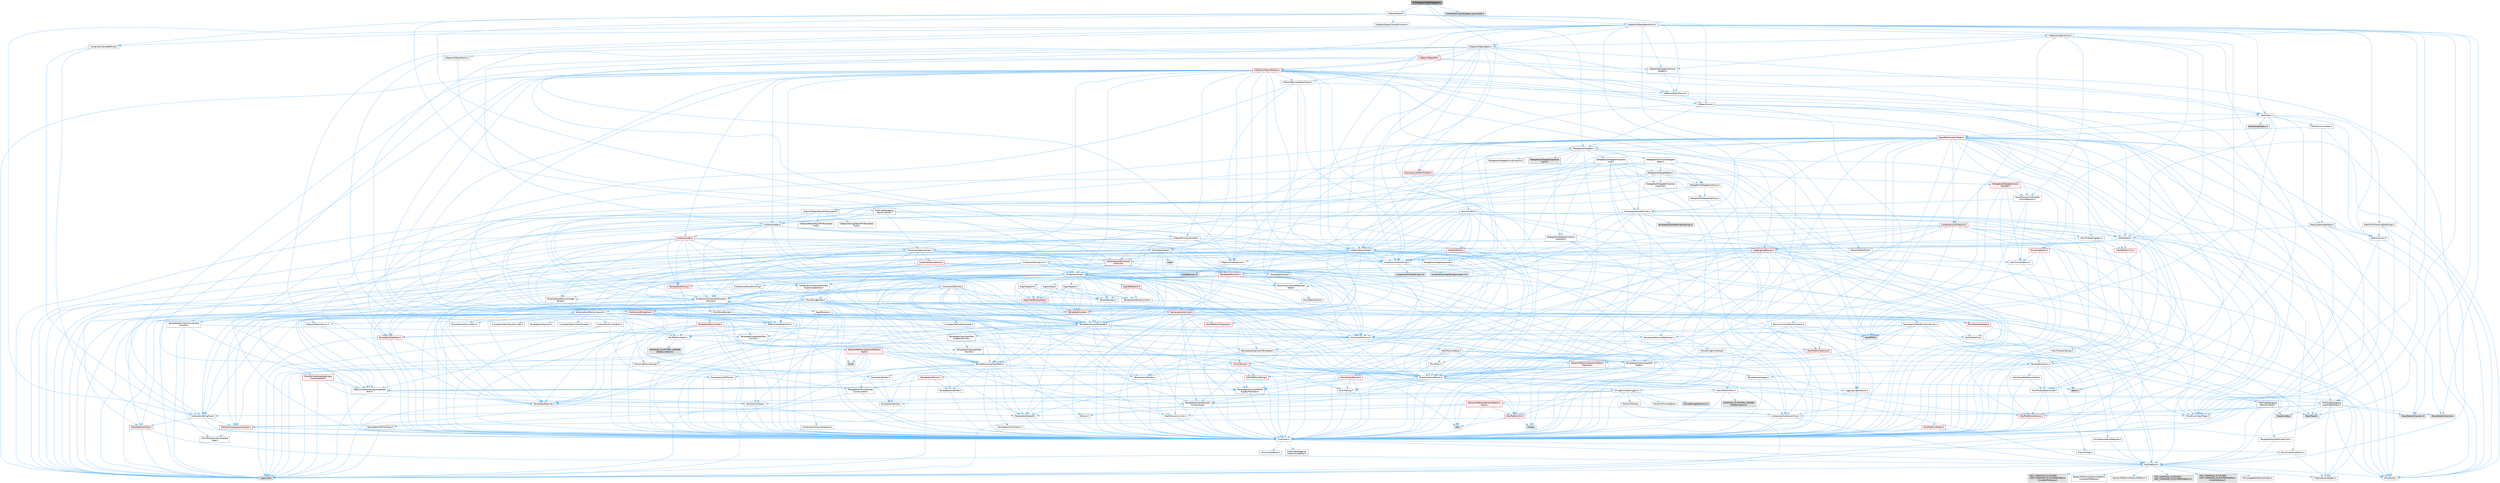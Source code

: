 digraph "PixelStreaming2Delegates.h"
{
 // INTERACTIVE_SVG=YES
 // LATEX_PDF_SIZE
  bgcolor="transparent";
  edge [fontname=Helvetica,fontsize=10,labelfontname=Helvetica,labelfontsize=10];
  node [fontname=Helvetica,fontsize=10,shape=box,height=0.2,width=0.4];
  Node1 [id="Node000001",label="PixelStreaming2Delegates.h",height=0.2,width=0.4,color="gray40", fillcolor="grey60", style="filled", fontcolor="black",tooltip=" "];
  Node1 -> Node2 [id="edge1_Node000001_Node000002",color="steelblue1",style="solid",tooltip=" "];
  Node2 [id="Node000002",label="Containers/UnrealString.h",height=0.2,width=0.4,color="grey40", fillcolor="white", style="filled",URL="$d5/dba/UnrealString_8h.html",tooltip=" "];
  Node2 -> Node3 [id="edge2_Node000002_Node000003",color="steelblue1",style="solid",tooltip=" "];
  Node3 [id="Node000003",label="Containers/UnrealStringIncludes.h.inl",height=0.2,width=0.4,color="grey60", fillcolor="#E0E0E0", style="filled",tooltip=" "];
  Node2 -> Node4 [id="edge3_Node000002_Node000004",color="steelblue1",style="solid",tooltip=" "];
  Node4 [id="Node000004",label="Containers/UnrealString.h.inl",height=0.2,width=0.4,color="grey60", fillcolor="#E0E0E0", style="filled",tooltip=" "];
  Node2 -> Node5 [id="edge4_Node000002_Node000005",color="steelblue1",style="solid",tooltip=" "];
  Node5 [id="Node000005",label="Misc/StringFormatArg.h",height=0.2,width=0.4,color="grey40", fillcolor="white", style="filled",URL="$d2/d16/StringFormatArg_8h.html",tooltip=" "];
  Node5 -> Node6 [id="edge5_Node000005_Node000006",color="steelblue1",style="solid",tooltip=" "];
  Node6 [id="Node000006",label="Containers/ContainersFwd.h",height=0.2,width=0.4,color="grey40", fillcolor="white", style="filled",URL="$d4/d0a/ContainersFwd_8h.html",tooltip=" "];
  Node6 -> Node7 [id="edge6_Node000006_Node000007",color="steelblue1",style="solid",tooltip=" "];
  Node7 [id="Node000007",label="HAL/Platform.h",height=0.2,width=0.4,color="grey40", fillcolor="white", style="filled",URL="$d9/dd0/Platform_8h.html",tooltip=" "];
  Node7 -> Node8 [id="edge7_Node000007_Node000008",color="steelblue1",style="solid",tooltip=" "];
  Node8 [id="Node000008",label="Misc/Build.h",height=0.2,width=0.4,color="grey40", fillcolor="white", style="filled",URL="$d3/dbb/Build_8h.html",tooltip=" "];
  Node7 -> Node9 [id="edge8_Node000007_Node000009",color="steelblue1",style="solid",tooltip=" "];
  Node9 [id="Node000009",label="Misc/LargeWorldCoordinates.h",height=0.2,width=0.4,color="grey40", fillcolor="white", style="filled",URL="$d2/dcb/LargeWorldCoordinates_8h.html",tooltip=" "];
  Node7 -> Node10 [id="edge9_Node000007_Node000010",color="steelblue1",style="solid",tooltip=" "];
  Node10 [id="Node000010",label="type_traits",height=0.2,width=0.4,color="grey60", fillcolor="#E0E0E0", style="filled",tooltip=" "];
  Node7 -> Node11 [id="edge10_Node000007_Node000011",color="steelblue1",style="solid",tooltip=" "];
  Node11 [id="Node000011",label="PreprocessorHelpers.h",height=0.2,width=0.4,color="grey40", fillcolor="white", style="filled",URL="$db/ddb/PreprocessorHelpers_8h.html",tooltip=" "];
  Node7 -> Node12 [id="edge11_Node000007_Node000012",color="steelblue1",style="solid",tooltip=" "];
  Node12 [id="Node000012",label="UBT_COMPILED_PLATFORM\l/UBT_COMPILED_PLATFORMPlatform\lCompilerPreSetup.h",height=0.2,width=0.4,color="grey60", fillcolor="#E0E0E0", style="filled",tooltip=" "];
  Node7 -> Node13 [id="edge12_Node000007_Node000013",color="steelblue1",style="solid",tooltip=" "];
  Node13 [id="Node000013",label="GenericPlatform/GenericPlatform\lCompilerPreSetup.h",height=0.2,width=0.4,color="grey40", fillcolor="white", style="filled",URL="$d9/dc8/GenericPlatformCompilerPreSetup_8h.html",tooltip=" "];
  Node7 -> Node14 [id="edge13_Node000007_Node000014",color="steelblue1",style="solid",tooltip=" "];
  Node14 [id="Node000014",label="GenericPlatform/GenericPlatform.h",height=0.2,width=0.4,color="grey40", fillcolor="white", style="filled",URL="$d6/d84/GenericPlatform_8h.html",tooltip=" "];
  Node7 -> Node15 [id="edge14_Node000007_Node000015",color="steelblue1",style="solid",tooltip=" "];
  Node15 [id="Node000015",label="UBT_COMPILED_PLATFORM\l/UBT_COMPILED_PLATFORMPlatform.h",height=0.2,width=0.4,color="grey60", fillcolor="#E0E0E0", style="filled",tooltip=" "];
  Node7 -> Node16 [id="edge15_Node000007_Node000016",color="steelblue1",style="solid",tooltip=" "];
  Node16 [id="Node000016",label="UBT_COMPILED_PLATFORM\l/UBT_COMPILED_PLATFORMPlatform\lCompilerSetup.h",height=0.2,width=0.4,color="grey60", fillcolor="#E0E0E0", style="filled",tooltip=" "];
  Node6 -> Node17 [id="edge16_Node000006_Node000017",color="steelblue1",style="solid",tooltip=" "];
  Node17 [id="Node000017",label="CoreTypes.h",height=0.2,width=0.4,color="grey40", fillcolor="white", style="filled",URL="$dc/dec/CoreTypes_8h.html",tooltip=" "];
  Node17 -> Node7 [id="edge17_Node000017_Node000007",color="steelblue1",style="solid",tooltip=" "];
  Node17 -> Node18 [id="edge18_Node000017_Node000018",color="steelblue1",style="solid",tooltip=" "];
  Node18 [id="Node000018",label="ProfilingDebugging\l/UMemoryDefines.h",height=0.2,width=0.4,color="grey40", fillcolor="white", style="filled",URL="$d2/da2/UMemoryDefines_8h.html",tooltip=" "];
  Node17 -> Node19 [id="edge19_Node000017_Node000019",color="steelblue1",style="solid",tooltip=" "];
  Node19 [id="Node000019",label="Misc/CoreMiscDefines.h",height=0.2,width=0.4,color="grey40", fillcolor="white", style="filled",URL="$da/d38/CoreMiscDefines_8h.html",tooltip=" "];
  Node19 -> Node7 [id="edge20_Node000019_Node000007",color="steelblue1",style="solid",tooltip=" "];
  Node19 -> Node11 [id="edge21_Node000019_Node000011",color="steelblue1",style="solid",tooltip=" "];
  Node17 -> Node20 [id="edge22_Node000017_Node000020",color="steelblue1",style="solid",tooltip=" "];
  Node20 [id="Node000020",label="Misc/CoreDefines.h",height=0.2,width=0.4,color="grey40", fillcolor="white", style="filled",URL="$d3/dd2/CoreDefines_8h.html",tooltip=" "];
  Node6 -> Node21 [id="edge23_Node000006_Node000021",color="steelblue1",style="solid",tooltip=" "];
  Node21 [id="Node000021",label="Traits/IsContiguousContainer.h",height=0.2,width=0.4,color="red", fillcolor="#FFF0F0", style="filled",URL="$d5/d3c/IsContiguousContainer_8h.html",tooltip=" "];
  Node21 -> Node17 [id="edge24_Node000021_Node000017",color="steelblue1",style="solid",tooltip=" "];
  Node21 -> Node22 [id="edge25_Node000021_Node000022",color="steelblue1",style="solid",tooltip=" "];
  Node22 [id="Node000022",label="Misc/StaticAssertComplete\lType.h",height=0.2,width=0.4,color="grey40", fillcolor="white", style="filled",URL="$d5/d4e/StaticAssertCompleteType_8h.html",tooltip=" "];
  Node1 -> Node24 [id="edge26_Node000001_Node000024",color="steelblue1",style="solid",tooltip=" "];
  Node24 [id="Node000024",label="Delegates/Delegate.h",height=0.2,width=0.4,color="grey40", fillcolor="white", style="filled",URL="$d4/d80/Delegate_8h.html",tooltip=" "];
  Node24 -> Node17 [id="edge27_Node000024_Node000017",color="steelblue1",style="solid",tooltip=" "];
  Node24 -> Node25 [id="edge28_Node000024_Node000025",color="steelblue1",style="solid",tooltip=" "];
  Node25 [id="Node000025",label="Misc/AssertionMacros.h",height=0.2,width=0.4,color="grey40", fillcolor="white", style="filled",URL="$d0/dfa/AssertionMacros_8h.html",tooltip=" "];
  Node25 -> Node17 [id="edge29_Node000025_Node000017",color="steelblue1",style="solid",tooltip=" "];
  Node25 -> Node7 [id="edge30_Node000025_Node000007",color="steelblue1",style="solid",tooltip=" "];
  Node25 -> Node26 [id="edge31_Node000025_Node000026",color="steelblue1",style="solid",tooltip=" "];
  Node26 [id="Node000026",label="HAL/PlatformMisc.h",height=0.2,width=0.4,color="grey40", fillcolor="white", style="filled",URL="$d0/df5/PlatformMisc_8h.html",tooltip=" "];
  Node26 -> Node17 [id="edge32_Node000026_Node000017",color="steelblue1",style="solid",tooltip=" "];
  Node26 -> Node27 [id="edge33_Node000026_Node000027",color="steelblue1",style="solid",tooltip=" "];
  Node27 [id="Node000027",label="GenericPlatform/GenericPlatform\lMisc.h",height=0.2,width=0.4,color="red", fillcolor="#FFF0F0", style="filled",URL="$db/d9a/GenericPlatformMisc_8h.html",tooltip=" "];
  Node27 -> Node28 [id="edge34_Node000027_Node000028",color="steelblue1",style="solid",tooltip=" "];
  Node28 [id="Node000028",label="Containers/StringFwd.h",height=0.2,width=0.4,color="grey40", fillcolor="white", style="filled",URL="$df/d37/StringFwd_8h.html",tooltip=" "];
  Node28 -> Node17 [id="edge35_Node000028_Node000017",color="steelblue1",style="solid",tooltip=" "];
  Node28 -> Node29 [id="edge36_Node000028_Node000029",color="steelblue1",style="solid",tooltip=" "];
  Node29 [id="Node000029",label="Traits/ElementType.h",height=0.2,width=0.4,color="red", fillcolor="#FFF0F0", style="filled",URL="$d5/d4f/ElementType_8h.html",tooltip=" "];
  Node29 -> Node7 [id="edge37_Node000029_Node000007",color="steelblue1",style="solid",tooltip=" "];
  Node29 -> Node10 [id="edge38_Node000029_Node000010",color="steelblue1",style="solid",tooltip=" "];
  Node28 -> Node21 [id="edge39_Node000028_Node000021",color="steelblue1",style="solid",tooltip=" "];
  Node27 -> Node17 [id="edge40_Node000027_Node000017",color="steelblue1",style="solid",tooltip=" "];
  Node27 -> Node34 [id="edge41_Node000027_Node000034",color="steelblue1",style="solid",tooltip=" "];
  Node34 [id="Node000034",label="HAL/PlatformCrt.h",height=0.2,width=0.4,color="red", fillcolor="#FFF0F0", style="filled",URL="$d8/d75/PlatformCrt_8h.html",tooltip=" "];
  Node34 -> Node35 [id="edge42_Node000034_Node000035",color="steelblue1",style="solid",tooltip=" "];
  Node35 [id="Node000035",label="new",height=0.2,width=0.4,color="grey60", fillcolor="#E0E0E0", style="filled",tooltip=" "];
  Node34 -> Node43 [id="edge43_Node000034_Node000043",color="steelblue1",style="solid",tooltip=" "];
  Node43 [id="Node000043",label="string.h",height=0.2,width=0.4,color="grey60", fillcolor="#E0E0E0", style="filled",tooltip=" "];
  Node27 -> Node44 [id="edge44_Node000027_Node000044",color="steelblue1",style="solid",tooltip=" "];
  Node44 [id="Node000044",label="Math/NumericLimits.h",height=0.2,width=0.4,color="grey40", fillcolor="white", style="filled",URL="$df/d1b/NumericLimits_8h.html",tooltip=" "];
  Node44 -> Node17 [id="edge45_Node000044_Node000017",color="steelblue1",style="solid",tooltip=" "];
  Node27 -> Node46 [id="edge46_Node000027_Node000046",color="steelblue1",style="solid",tooltip=" "];
  Node46 [id="Node000046",label="Misc/EnumClassFlags.h",height=0.2,width=0.4,color="grey40", fillcolor="white", style="filled",URL="$d8/de7/EnumClassFlags_8h.html",tooltip=" "];
  Node26 -> Node49 [id="edge47_Node000026_Node000049",color="steelblue1",style="solid",tooltip=" "];
  Node49 [id="Node000049",label="COMPILED_PLATFORM_HEADER\l(PlatformMisc.h)",height=0.2,width=0.4,color="grey60", fillcolor="#E0E0E0", style="filled",tooltip=" "];
  Node26 -> Node50 [id="edge48_Node000026_Node000050",color="steelblue1",style="solid",tooltip=" "];
  Node50 [id="Node000050",label="ProfilingDebugging\l/CpuProfilerTrace.h",height=0.2,width=0.4,color="grey40", fillcolor="white", style="filled",URL="$da/dcb/CpuProfilerTrace_8h.html",tooltip=" "];
  Node50 -> Node17 [id="edge49_Node000050_Node000017",color="steelblue1",style="solid",tooltip=" "];
  Node50 -> Node6 [id="edge50_Node000050_Node000006",color="steelblue1",style="solid",tooltip=" "];
  Node50 -> Node51 [id="edge51_Node000050_Node000051",color="steelblue1",style="solid",tooltip=" "];
  Node51 [id="Node000051",label="HAL/PlatformAtomics.h",height=0.2,width=0.4,color="red", fillcolor="#FFF0F0", style="filled",URL="$d3/d36/PlatformAtomics_8h.html",tooltip=" "];
  Node51 -> Node17 [id="edge52_Node000051_Node000017",color="steelblue1",style="solid",tooltip=" "];
  Node50 -> Node11 [id="edge53_Node000050_Node000011",color="steelblue1",style="solid",tooltip=" "];
  Node50 -> Node8 [id="edge54_Node000050_Node000008",color="steelblue1",style="solid",tooltip=" "];
  Node50 -> Node54 [id="edge55_Node000050_Node000054",color="steelblue1",style="solid",tooltip=" "];
  Node54 [id="Node000054",label="Trace/Config.h",height=0.2,width=0.4,color="grey60", fillcolor="#E0E0E0", style="filled",tooltip=" "];
  Node50 -> Node55 [id="edge56_Node000050_Node000055",color="steelblue1",style="solid",tooltip=" "];
  Node55 [id="Node000055",label="Trace/Detail/Channel.h",height=0.2,width=0.4,color="grey60", fillcolor="#E0E0E0", style="filled",tooltip=" "];
  Node50 -> Node56 [id="edge57_Node000050_Node000056",color="steelblue1",style="solid",tooltip=" "];
  Node56 [id="Node000056",label="Trace/Detail/Channel.inl",height=0.2,width=0.4,color="grey60", fillcolor="#E0E0E0", style="filled",tooltip=" "];
  Node50 -> Node57 [id="edge58_Node000050_Node000057",color="steelblue1",style="solid",tooltip=" "];
  Node57 [id="Node000057",label="Trace/Trace.h",height=0.2,width=0.4,color="grey60", fillcolor="#E0E0E0", style="filled",tooltip=" "];
  Node25 -> Node11 [id="edge59_Node000025_Node000011",color="steelblue1",style="solid",tooltip=" "];
  Node25 -> Node58 [id="edge60_Node000025_Node000058",color="steelblue1",style="solid",tooltip=" "];
  Node58 [id="Node000058",label="Templates/EnableIf.h",height=0.2,width=0.4,color="grey40", fillcolor="white", style="filled",URL="$d7/d60/EnableIf_8h.html",tooltip=" "];
  Node58 -> Node17 [id="edge61_Node000058_Node000017",color="steelblue1",style="solid",tooltip=" "];
  Node25 -> Node59 [id="edge62_Node000025_Node000059",color="steelblue1",style="solid",tooltip=" "];
  Node59 [id="Node000059",label="Templates/IsArrayOrRefOf\lTypeByPredicate.h",height=0.2,width=0.4,color="grey40", fillcolor="white", style="filled",URL="$d6/da1/IsArrayOrRefOfTypeByPredicate_8h.html",tooltip=" "];
  Node59 -> Node17 [id="edge63_Node000059_Node000017",color="steelblue1",style="solid",tooltip=" "];
  Node25 -> Node60 [id="edge64_Node000025_Node000060",color="steelblue1",style="solid",tooltip=" "];
  Node60 [id="Node000060",label="Templates/IsValidVariadic\lFunctionArg.h",height=0.2,width=0.4,color="grey40", fillcolor="white", style="filled",URL="$d0/dc8/IsValidVariadicFunctionArg_8h.html",tooltip=" "];
  Node60 -> Node17 [id="edge65_Node000060_Node000017",color="steelblue1",style="solid",tooltip=" "];
  Node60 -> Node61 [id="edge66_Node000060_Node000061",color="steelblue1",style="solid",tooltip=" "];
  Node61 [id="Node000061",label="IsEnum.h",height=0.2,width=0.4,color="grey40", fillcolor="white", style="filled",URL="$d4/de5/IsEnum_8h.html",tooltip=" "];
  Node60 -> Node10 [id="edge67_Node000060_Node000010",color="steelblue1",style="solid",tooltip=" "];
  Node25 -> Node62 [id="edge68_Node000025_Node000062",color="steelblue1",style="solid",tooltip=" "];
  Node62 [id="Node000062",label="Traits/IsCharEncodingCompatible\lWith.h",height=0.2,width=0.4,color="grey40", fillcolor="white", style="filled",URL="$df/dd1/IsCharEncodingCompatibleWith_8h.html",tooltip=" "];
  Node62 -> Node10 [id="edge69_Node000062_Node000010",color="steelblue1",style="solid",tooltip=" "];
  Node62 -> Node63 [id="edge70_Node000062_Node000063",color="steelblue1",style="solid",tooltip=" "];
  Node63 [id="Node000063",label="Traits/IsCharType.h",height=0.2,width=0.4,color="grey40", fillcolor="white", style="filled",URL="$db/d51/IsCharType_8h.html",tooltip=" "];
  Node63 -> Node17 [id="edge71_Node000063_Node000017",color="steelblue1",style="solid",tooltip=" "];
  Node25 -> Node64 [id="edge72_Node000025_Node000064",color="steelblue1",style="solid",tooltip=" "];
  Node64 [id="Node000064",label="Misc/VarArgs.h",height=0.2,width=0.4,color="grey40", fillcolor="white", style="filled",URL="$d5/d6f/VarArgs_8h.html",tooltip=" "];
  Node64 -> Node17 [id="edge73_Node000064_Node000017",color="steelblue1",style="solid",tooltip=" "];
  Node25 -> Node65 [id="edge74_Node000025_Node000065",color="steelblue1",style="solid",tooltip=" "];
  Node65 [id="Node000065",label="String/FormatStringSan.h",height=0.2,width=0.4,color="grey40", fillcolor="white", style="filled",URL="$d3/d8b/FormatStringSan_8h.html",tooltip=" "];
  Node65 -> Node10 [id="edge75_Node000065_Node000010",color="steelblue1",style="solid",tooltip=" "];
  Node65 -> Node17 [id="edge76_Node000065_Node000017",color="steelblue1",style="solid",tooltip=" "];
  Node65 -> Node66 [id="edge77_Node000065_Node000066",color="steelblue1",style="solid",tooltip=" "];
  Node66 [id="Node000066",label="Templates/Requires.h",height=0.2,width=0.4,color="grey40", fillcolor="white", style="filled",URL="$dc/d96/Requires_8h.html",tooltip=" "];
  Node66 -> Node58 [id="edge78_Node000066_Node000058",color="steelblue1",style="solid",tooltip=" "];
  Node66 -> Node10 [id="edge79_Node000066_Node000010",color="steelblue1",style="solid",tooltip=" "];
  Node65 -> Node67 [id="edge80_Node000065_Node000067",color="steelblue1",style="solid",tooltip=" "];
  Node67 [id="Node000067",label="Templates/Identity.h",height=0.2,width=0.4,color="grey40", fillcolor="white", style="filled",URL="$d0/dd5/Identity_8h.html",tooltip=" "];
  Node65 -> Node60 [id="edge81_Node000065_Node000060",color="steelblue1",style="solid",tooltip=" "];
  Node65 -> Node63 [id="edge82_Node000065_Node000063",color="steelblue1",style="solid",tooltip=" "];
  Node65 -> Node68 [id="edge83_Node000065_Node000068",color="steelblue1",style="solid",tooltip=" "];
  Node68 [id="Node000068",label="Traits/IsTEnumAsByte.h",height=0.2,width=0.4,color="grey40", fillcolor="white", style="filled",URL="$d1/de6/IsTEnumAsByte_8h.html",tooltip=" "];
  Node65 -> Node69 [id="edge84_Node000065_Node000069",color="steelblue1",style="solid",tooltip=" "];
  Node69 [id="Node000069",label="Traits/IsTString.h",height=0.2,width=0.4,color="grey40", fillcolor="white", style="filled",URL="$d0/df8/IsTString_8h.html",tooltip=" "];
  Node69 -> Node6 [id="edge85_Node000069_Node000006",color="steelblue1",style="solid",tooltip=" "];
  Node65 -> Node6 [id="edge86_Node000065_Node000006",color="steelblue1",style="solid",tooltip=" "];
  Node65 -> Node70 [id="edge87_Node000065_Node000070",color="steelblue1",style="solid",tooltip=" "];
  Node70 [id="Node000070",label="FormatStringSanErrors.inl",height=0.2,width=0.4,color="grey60", fillcolor="#E0E0E0", style="filled",tooltip=" "];
  Node25 -> Node71 [id="edge88_Node000025_Node000071",color="steelblue1",style="solid",tooltip=" "];
  Node71 [id="Node000071",label="atomic",height=0.2,width=0.4,color="grey60", fillcolor="#E0E0E0", style="filled",tooltip=" "];
  Node24 -> Node72 [id="edge89_Node000024_Node000072",color="steelblue1",style="solid",tooltip=" "];
  Node72 [id="Node000072",label="UObject/NameTypes.h",height=0.2,width=0.4,color="grey40", fillcolor="white", style="filled",URL="$d6/d35/NameTypes_8h.html",tooltip=" "];
  Node72 -> Node17 [id="edge90_Node000072_Node000017",color="steelblue1",style="solid",tooltip=" "];
  Node72 -> Node25 [id="edge91_Node000072_Node000025",color="steelblue1",style="solid",tooltip=" "];
  Node72 -> Node73 [id="edge92_Node000072_Node000073",color="steelblue1",style="solid",tooltip=" "];
  Node73 [id="Node000073",label="HAL/UnrealMemory.h",height=0.2,width=0.4,color="grey40", fillcolor="white", style="filled",URL="$d9/d96/UnrealMemory_8h.html",tooltip=" "];
  Node73 -> Node17 [id="edge93_Node000073_Node000017",color="steelblue1",style="solid",tooltip=" "];
  Node73 -> Node74 [id="edge94_Node000073_Node000074",color="steelblue1",style="solid",tooltip=" "];
  Node74 [id="Node000074",label="GenericPlatform/GenericPlatform\lMemory.h",height=0.2,width=0.4,color="red", fillcolor="#FFF0F0", style="filled",URL="$dd/d22/GenericPlatformMemory_8h.html",tooltip=" "];
  Node74 -> Node17 [id="edge95_Node000074_Node000017",color="steelblue1",style="solid",tooltip=" "];
  Node74 -> Node75 [id="edge96_Node000074_Node000075",color="steelblue1",style="solid",tooltip=" "];
  Node75 [id="Node000075",label="HAL/PlatformString.h",height=0.2,width=0.4,color="red", fillcolor="#FFF0F0", style="filled",URL="$db/db5/PlatformString_8h.html",tooltip=" "];
  Node75 -> Node17 [id="edge97_Node000075_Node000017",color="steelblue1",style="solid",tooltip=" "];
  Node74 -> Node43 [id="edge98_Node000074_Node000043",color="steelblue1",style="solid",tooltip=" "];
  Node73 -> Node77 [id="edge99_Node000073_Node000077",color="steelblue1",style="solid",tooltip=" "];
  Node77 [id="Node000077",label="HAL/MemoryBase.h",height=0.2,width=0.4,color="grey40", fillcolor="white", style="filled",URL="$d6/d9f/MemoryBase_8h.html",tooltip=" "];
  Node77 -> Node17 [id="edge100_Node000077_Node000017",color="steelblue1",style="solid",tooltip=" "];
  Node77 -> Node51 [id="edge101_Node000077_Node000051",color="steelblue1",style="solid",tooltip=" "];
  Node77 -> Node34 [id="edge102_Node000077_Node000034",color="steelblue1",style="solid",tooltip=" "];
  Node77 -> Node78 [id="edge103_Node000077_Node000078",color="steelblue1",style="solid",tooltip=" "];
  Node78 [id="Node000078",label="Misc/Exec.h",height=0.2,width=0.4,color="grey40", fillcolor="white", style="filled",URL="$de/ddb/Exec_8h.html",tooltip=" "];
  Node78 -> Node17 [id="edge104_Node000078_Node000017",color="steelblue1",style="solid",tooltip=" "];
  Node78 -> Node25 [id="edge105_Node000078_Node000025",color="steelblue1",style="solid",tooltip=" "];
  Node77 -> Node79 [id="edge106_Node000077_Node000079",color="steelblue1",style="solid",tooltip=" "];
  Node79 [id="Node000079",label="Misc/OutputDevice.h",height=0.2,width=0.4,color="red", fillcolor="#FFF0F0", style="filled",URL="$d7/d32/OutputDevice_8h.html",tooltip=" "];
  Node79 -> Node17 [id="edge107_Node000079_Node000017",color="steelblue1",style="solid",tooltip=" "];
  Node79 -> Node80 [id="edge108_Node000079_Node000080",color="steelblue1",style="solid",tooltip=" "];
  Node80 [id="Node000080",label="Logging/LogVerbosity.h",height=0.2,width=0.4,color="grey40", fillcolor="white", style="filled",URL="$d2/d8f/LogVerbosity_8h.html",tooltip=" "];
  Node80 -> Node17 [id="edge109_Node000080_Node000017",color="steelblue1",style="solid",tooltip=" "];
  Node79 -> Node64 [id="edge110_Node000079_Node000064",color="steelblue1",style="solid",tooltip=" "];
  Node79 -> Node59 [id="edge111_Node000079_Node000059",color="steelblue1",style="solid",tooltip=" "];
  Node79 -> Node60 [id="edge112_Node000079_Node000060",color="steelblue1",style="solid",tooltip=" "];
  Node79 -> Node62 [id="edge113_Node000079_Node000062",color="steelblue1",style="solid",tooltip=" "];
  Node77 -> Node81 [id="edge114_Node000077_Node000081",color="steelblue1",style="solid",tooltip=" "];
  Node81 [id="Node000081",label="Templates/Atomic.h",height=0.2,width=0.4,color="grey40", fillcolor="white", style="filled",URL="$d3/d91/Atomic_8h.html",tooltip=" "];
  Node81 -> Node82 [id="edge115_Node000081_Node000082",color="steelblue1",style="solid",tooltip=" "];
  Node82 [id="Node000082",label="HAL/ThreadSafeCounter.h",height=0.2,width=0.4,color="grey40", fillcolor="white", style="filled",URL="$dc/dc9/ThreadSafeCounter_8h.html",tooltip=" "];
  Node82 -> Node17 [id="edge116_Node000082_Node000017",color="steelblue1",style="solid",tooltip=" "];
  Node82 -> Node51 [id="edge117_Node000082_Node000051",color="steelblue1",style="solid",tooltip=" "];
  Node81 -> Node83 [id="edge118_Node000081_Node000083",color="steelblue1",style="solid",tooltip=" "];
  Node83 [id="Node000083",label="HAL/ThreadSafeCounter64.h",height=0.2,width=0.4,color="grey40", fillcolor="white", style="filled",URL="$d0/d12/ThreadSafeCounter64_8h.html",tooltip=" "];
  Node83 -> Node17 [id="edge119_Node000083_Node000017",color="steelblue1",style="solid",tooltip=" "];
  Node83 -> Node82 [id="edge120_Node000083_Node000082",color="steelblue1",style="solid",tooltip=" "];
  Node81 -> Node84 [id="edge121_Node000081_Node000084",color="steelblue1",style="solid",tooltip=" "];
  Node84 [id="Node000084",label="Templates/IsIntegral.h",height=0.2,width=0.4,color="grey40", fillcolor="white", style="filled",URL="$da/d64/IsIntegral_8h.html",tooltip=" "];
  Node84 -> Node17 [id="edge122_Node000084_Node000017",color="steelblue1",style="solid",tooltip=" "];
  Node81 -> Node85 [id="edge123_Node000081_Node000085",color="steelblue1",style="solid",tooltip=" "];
  Node85 [id="Node000085",label="Templates/IsTrivial.h",height=0.2,width=0.4,color="red", fillcolor="#FFF0F0", style="filled",URL="$da/d4c/IsTrivial_8h.html",tooltip=" "];
  Node85 -> Node86 [id="edge124_Node000085_Node000086",color="steelblue1",style="solid",tooltip=" "];
  Node86 [id="Node000086",label="Templates/AndOrNot.h",height=0.2,width=0.4,color="grey40", fillcolor="white", style="filled",URL="$db/d0a/AndOrNot_8h.html",tooltip=" "];
  Node86 -> Node17 [id="edge125_Node000086_Node000017",color="steelblue1",style="solid",tooltip=" "];
  Node85 -> Node87 [id="edge126_Node000085_Node000087",color="steelblue1",style="solid",tooltip=" "];
  Node87 [id="Node000087",label="Templates/IsTriviallyCopy\lConstructible.h",height=0.2,width=0.4,color="grey40", fillcolor="white", style="filled",URL="$d3/d78/IsTriviallyCopyConstructible_8h.html",tooltip=" "];
  Node87 -> Node17 [id="edge127_Node000087_Node000017",color="steelblue1",style="solid",tooltip=" "];
  Node87 -> Node10 [id="edge128_Node000087_Node000010",color="steelblue1",style="solid",tooltip=" "];
  Node85 -> Node10 [id="edge129_Node000085_Node000010",color="steelblue1",style="solid",tooltip=" "];
  Node81 -> Node89 [id="edge130_Node000081_Node000089",color="steelblue1",style="solid",tooltip=" "];
  Node89 [id="Node000089",label="Traits/IntType.h",height=0.2,width=0.4,color="grey40", fillcolor="white", style="filled",URL="$d7/deb/IntType_8h.html",tooltip=" "];
  Node89 -> Node7 [id="edge131_Node000089_Node000007",color="steelblue1",style="solid",tooltip=" "];
  Node81 -> Node71 [id="edge132_Node000081_Node000071",color="steelblue1",style="solid",tooltip=" "];
  Node73 -> Node90 [id="edge133_Node000073_Node000090",color="steelblue1",style="solid",tooltip=" "];
  Node90 [id="Node000090",label="HAL/PlatformMemory.h",height=0.2,width=0.4,color="red", fillcolor="#FFF0F0", style="filled",URL="$de/d68/PlatformMemory_8h.html",tooltip=" "];
  Node90 -> Node17 [id="edge134_Node000090_Node000017",color="steelblue1",style="solid",tooltip=" "];
  Node90 -> Node74 [id="edge135_Node000090_Node000074",color="steelblue1",style="solid",tooltip=" "];
  Node73 -> Node92 [id="edge136_Node000073_Node000092",color="steelblue1",style="solid",tooltip=" "];
  Node92 [id="Node000092",label="ProfilingDebugging\l/MemoryTrace.h",height=0.2,width=0.4,color="grey40", fillcolor="white", style="filled",URL="$da/dd7/MemoryTrace_8h.html",tooltip=" "];
  Node92 -> Node7 [id="edge137_Node000092_Node000007",color="steelblue1",style="solid",tooltip=" "];
  Node92 -> Node46 [id="edge138_Node000092_Node000046",color="steelblue1",style="solid",tooltip=" "];
  Node92 -> Node54 [id="edge139_Node000092_Node000054",color="steelblue1",style="solid",tooltip=" "];
  Node92 -> Node57 [id="edge140_Node000092_Node000057",color="steelblue1",style="solid",tooltip=" "];
  Node73 -> Node93 [id="edge141_Node000073_Node000093",color="steelblue1",style="solid",tooltip=" "];
  Node93 [id="Node000093",label="Templates/IsPointer.h",height=0.2,width=0.4,color="grey40", fillcolor="white", style="filled",URL="$d7/d05/IsPointer_8h.html",tooltip=" "];
  Node93 -> Node17 [id="edge142_Node000093_Node000017",color="steelblue1",style="solid",tooltip=" "];
  Node72 -> Node94 [id="edge143_Node000072_Node000094",color="steelblue1",style="solid",tooltip=" "];
  Node94 [id="Node000094",label="Templates/UnrealTypeTraits.h",height=0.2,width=0.4,color="grey40", fillcolor="white", style="filled",URL="$d2/d2d/UnrealTypeTraits_8h.html",tooltip=" "];
  Node94 -> Node17 [id="edge144_Node000094_Node000017",color="steelblue1",style="solid",tooltip=" "];
  Node94 -> Node93 [id="edge145_Node000094_Node000093",color="steelblue1",style="solid",tooltip=" "];
  Node94 -> Node25 [id="edge146_Node000094_Node000025",color="steelblue1",style="solid",tooltip=" "];
  Node94 -> Node86 [id="edge147_Node000094_Node000086",color="steelblue1",style="solid",tooltip=" "];
  Node94 -> Node58 [id="edge148_Node000094_Node000058",color="steelblue1",style="solid",tooltip=" "];
  Node94 -> Node95 [id="edge149_Node000094_Node000095",color="steelblue1",style="solid",tooltip=" "];
  Node95 [id="Node000095",label="Templates/IsArithmetic.h",height=0.2,width=0.4,color="grey40", fillcolor="white", style="filled",URL="$d2/d5d/IsArithmetic_8h.html",tooltip=" "];
  Node95 -> Node17 [id="edge150_Node000095_Node000017",color="steelblue1",style="solid",tooltip=" "];
  Node94 -> Node61 [id="edge151_Node000094_Node000061",color="steelblue1",style="solid",tooltip=" "];
  Node94 -> Node96 [id="edge152_Node000094_Node000096",color="steelblue1",style="solid",tooltip=" "];
  Node96 [id="Node000096",label="Templates/Models.h",height=0.2,width=0.4,color="grey40", fillcolor="white", style="filled",URL="$d3/d0c/Models_8h.html",tooltip=" "];
  Node96 -> Node67 [id="edge153_Node000096_Node000067",color="steelblue1",style="solid",tooltip=" "];
  Node94 -> Node97 [id="edge154_Node000094_Node000097",color="steelblue1",style="solid",tooltip=" "];
  Node97 [id="Node000097",label="Templates/IsPODType.h",height=0.2,width=0.4,color="grey40", fillcolor="white", style="filled",URL="$d7/db1/IsPODType_8h.html",tooltip=" "];
  Node97 -> Node17 [id="edge155_Node000097_Node000017",color="steelblue1",style="solid",tooltip=" "];
  Node94 -> Node98 [id="edge156_Node000094_Node000098",color="steelblue1",style="solid",tooltip=" "];
  Node98 [id="Node000098",label="Templates/IsUECoreType.h",height=0.2,width=0.4,color="grey40", fillcolor="white", style="filled",URL="$d1/db8/IsUECoreType_8h.html",tooltip=" "];
  Node98 -> Node17 [id="edge157_Node000098_Node000017",color="steelblue1",style="solid",tooltip=" "];
  Node98 -> Node10 [id="edge158_Node000098_Node000010",color="steelblue1",style="solid",tooltip=" "];
  Node94 -> Node87 [id="edge159_Node000094_Node000087",color="steelblue1",style="solid",tooltip=" "];
  Node72 -> Node99 [id="edge160_Node000072_Node000099",color="steelblue1",style="solid",tooltip=" "];
  Node99 [id="Node000099",label="Templates/UnrealTemplate.h",height=0.2,width=0.4,color="grey40", fillcolor="white", style="filled",URL="$d4/d24/UnrealTemplate_8h.html",tooltip=" "];
  Node99 -> Node17 [id="edge161_Node000099_Node000017",color="steelblue1",style="solid",tooltip=" "];
  Node99 -> Node93 [id="edge162_Node000099_Node000093",color="steelblue1",style="solid",tooltip=" "];
  Node99 -> Node73 [id="edge163_Node000099_Node000073",color="steelblue1",style="solid",tooltip=" "];
  Node99 -> Node100 [id="edge164_Node000099_Node000100",color="steelblue1",style="solid",tooltip=" "];
  Node100 [id="Node000100",label="Templates/CopyQualifiers\lAndRefsFromTo.h",height=0.2,width=0.4,color="grey40", fillcolor="white", style="filled",URL="$d3/db3/CopyQualifiersAndRefsFromTo_8h.html",tooltip=" "];
  Node100 -> Node101 [id="edge165_Node000100_Node000101",color="steelblue1",style="solid",tooltip=" "];
  Node101 [id="Node000101",label="Templates/CopyQualifiers\lFromTo.h",height=0.2,width=0.4,color="grey40", fillcolor="white", style="filled",URL="$d5/db4/CopyQualifiersFromTo_8h.html",tooltip=" "];
  Node99 -> Node94 [id="edge166_Node000099_Node000094",color="steelblue1",style="solid",tooltip=" "];
  Node99 -> Node102 [id="edge167_Node000099_Node000102",color="steelblue1",style="solid",tooltip=" "];
  Node102 [id="Node000102",label="Templates/RemoveReference.h",height=0.2,width=0.4,color="grey40", fillcolor="white", style="filled",URL="$da/dbe/RemoveReference_8h.html",tooltip=" "];
  Node102 -> Node17 [id="edge168_Node000102_Node000017",color="steelblue1",style="solid",tooltip=" "];
  Node99 -> Node66 [id="edge169_Node000099_Node000066",color="steelblue1",style="solid",tooltip=" "];
  Node99 -> Node103 [id="edge170_Node000099_Node000103",color="steelblue1",style="solid",tooltip=" "];
  Node103 [id="Node000103",label="Templates/TypeCompatible\lBytes.h",height=0.2,width=0.4,color="grey40", fillcolor="white", style="filled",URL="$df/d0a/TypeCompatibleBytes_8h.html",tooltip=" "];
  Node103 -> Node17 [id="edge171_Node000103_Node000017",color="steelblue1",style="solid",tooltip=" "];
  Node103 -> Node43 [id="edge172_Node000103_Node000043",color="steelblue1",style="solid",tooltip=" "];
  Node103 -> Node35 [id="edge173_Node000103_Node000035",color="steelblue1",style="solid",tooltip=" "];
  Node103 -> Node10 [id="edge174_Node000103_Node000010",color="steelblue1",style="solid",tooltip=" "];
  Node99 -> Node67 [id="edge175_Node000099_Node000067",color="steelblue1",style="solid",tooltip=" "];
  Node99 -> Node21 [id="edge176_Node000099_Node000021",color="steelblue1",style="solid",tooltip=" "];
  Node99 -> Node104 [id="edge177_Node000099_Node000104",color="steelblue1",style="solid",tooltip=" "];
  Node104 [id="Node000104",label="Traits/UseBitwiseSwap.h",height=0.2,width=0.4,color="grey40", fillcolor="white", style="filled",URL="$db/df3/UseBitwiseSwap_8h.html",tooltip=" "];
  Node104 -> Node17 [id="edge178_Node000104_Node000017",color="steelblue1",style="solid",tooltip=" "];
  Node104 -> Node10 [id="edge179_Node000104_Node000010",color="steelblue1",style="solid",tooltip=" "];
  Node99 -> Node10 [id="edge180_Node000099_Node000010",color="steelblue1",style="solid",tooltip=" "];
  Node72 -> Node2 [id="edge181_Node000072_Node000002",color="steelblue1",style="solid",tooltip=" "];
  Node72 -> Node105 [id="edge182_Node000072_Node000105",color="steelblue1",style="solid",tooltip=" "];
  Node105 [id="Node000105",label="HAL/CriticalSection.h",height=0.2,width=0.4,color="grey40", fillcolor="white", style="filled",URL="$d6/d90/CriticalSection_8h.html",tooltip=" "];
  Node105 -> Node106 [id="edge183_Node000105_Node000106",color="steelblue1",style="solid",tooltip=" "];
  Node106 [id="Node000106",label="HAL/PlatformMutex.h",height=0.2,width=0.4,color="red", fillcolor="#FFF0F0", style="filled",URL="$d9/d0b/PlatformMutex_8h.html",tooltip=" "];
  Node106 -> Node17 [id="edge184_Node000106_Node000017",color="steelblue1",style="solid",tooltip=" "];
  Node72 -> Node108 [id="edge185_Node000072_Node000108",color="steelblue1",style="solid",tooltip=" "];
  Node108 [id="Node000108",label="Containers/StringConv.h",height=0.2,width=0.4,color="grey40", fillcolor="white", style="filled",URL="$d3/ddf/StringConv_8h.html",tooltip=" "];
  Node108 -> Node17 [id="edge186_Node000108_Node000017",color="steelblue1",style="solid",tooltip=" "];
  Node108 -> Node25 [id="edge187_Node000108_Node000025",color="steelblue1",style="solid",tooltip=" "];
  Node108 -> Node109 [id="edge188_Node000108_Node000109",color="steelblue1",style="solid",tooltip=" "];
  Node109 [id="Node000109",label="Containers/ContainerAllocation\lPolicies.h",height=0.2,width=0.4,color="grey40", fillcolor="white", style="filled",URL="$d7/dff/ContainerAllocationPolicies_8h.html",tooltip=" "];
  Node109 -> Node17 [id="edge189_Node000109_Node000017",color="steelblue1",style="solid",tooltip=" "];
  Node109 -> Node110 [id="edge190_Node000109_Node000110",color="steelblue1",style="solid",tooltip=" "];
  Node110 [id="Node000110",label="Containers/ContainerHelpers.h",height=0.2,width=0.4,color="grey40", fillcolor="white", style="filled",URL="$d7/d33/ContainerHelpers_8h.html",tooltip=" "];
  Node110 -> Node17 [id="edge191_Node000110_Node000017",color="steelblue1",style="solid",tooltip=" "];
  Node109 -> Node109 [id="edge192_Node000109_Node000109",color="steelblue1",style="solid",tooltip=" "];
  Node109 -> Node111 [id="edge193_Node000109_Node000111",color="steelblue1",style="solid",tooltip=" "];
  Node111 [id="Node000111",label="HAL/PlatformMath.h",height=0.2,width=0.4,color="grey40", fillcolor="white", style="filled",URL="$dc/d53/PlatformMath_8h.html",tooltip=" "];
  Node111 -> Node17 [id="edge194_Node000111_Node000017",color="steelblue1",style="solid",tooltip=" "];
  Node111 -> Node112 [id="edge195_Node000111_Node000112",color="steelblue1",style="solid",tooltip=" "];
  Node112 [id="Node000112",label="GenericPlatform/GenericPlatform\lMath.h",height=0.2,width=0.4,color="red", fillcolor="#FFF0F0", style="filled",URL="$d5/d79/GenericPlatformMath_8h.html",tooltip=" "];
  Node112 -> Node17 [id="edge196_Node000112_Node000017",color="steelblue1",style="solid",tooltip=" "];
  Node112 -> Node6 [id="edge197_Node000112_Node000006",color="steelblue1",style="solid",tooltip=" "];
  Node112 -> Node34 [id="edge198_Node000112_Node000034",color="steelblue1",style="solid",tooltip=" "];
  Node112 -> Node86 [id="edge199_Node000112_Node000086",color="steelblue1",style="solid",tooltip=" "];
  Node112 -> Node94 [id="edge200_Node000112_Node000094",color="steelblue1",style="solid",tooltip=" "];
  Node112 -> Node66 [id="edge201_Node000112_Node000066",color="steelblue1",style="solid",tooltip=" "];
  Node112 -> Node103 [id="edge202_Node000112_Node000103",color="steelblue1",style="solid",tooltip=" "];
  Node112 -> Node117 [id="edge203_Node000112_Node000117",color="steelblue1",style="solid",tooltip=" "];
  Node117 [id="Node000117",label="limits",height=0.2,width=0.4,color="grey60", fillcolor="#E0E0E0", style="filled",tooltip=" "];
  Node112 -> Node10 [id="edge204_Node000112_Node000010",color="steelblue1",style="solid",tooltip=" "];
  Node111 -> Node118 [id="edge205_Node000111_Node000118",color="steelblue1",style="solid",tooltip=" "];
  Node118 [id="Node000118",label="COMPILED_PLATFORM_HEADER\l(PlatformMath.h)",height=0.2,width=0.4,color="grey60", fillcolor="#E0E0E0", style="filled",tooltip=" "];
  Node109 -> Node73 [id="edge206_Node000109_Node000073",color="steelblue1",style="solid",tooltip=" "];
  Node109 -> Node44 [id="edge207_Node000109_Node000044",color="steelblue1",style="solid",tooltip=" "];
  Node109 -> Node25 [id="edge208_Node000109_Node000025",color="steelblue1",style="solid",tooltip=" "];
  Node109 -> Node119 [id="edge209_Node000109_Node000119",color="steelblue1",style="solid",tooltip=" "];
  Node119 [id="Node000119",label="Templates/IsPolymorphic.h",height=0.2,width=0.4,color="grey40", fillcolor="white", style="filled",URL="$dc/d20/IsPolymorphic_8h.html",tooltip=" "];
  Node109 -> Node120 [id="edge210_Node000109_Node000120",color="steelblue1",style="solid",tooltip=" "];
  Node120 [id="Node000120",label="Templates/MemoryOps.h",height=0.2,width=0.4,color="red", fillcolor="#FFF0F0", style="filled",URL="$db/dea/MemoryOps_8h.html",tooltip=" "];
  Node120 -> Node17 [id="edge211_Node000120_Node000017",color="steelblue1",style="solid",tooltip=" "];
  Node120 -> Node73 [id="edge212_Node000120_Node000073",color="steelblue1",style="solid",tooltip=" "];
  Node120 -> Node87 [id="edge213_Node000120_Node000087",color="steelblue1",style="solid",tooltip=" "];
  Node120 -> Node66 [id="edge214_Node000120_Node000066",color="steelblue1",style="solid",tooltip=" "];
  Node120 -> Node94 [id="edge215_Node000120_Node000094",color="steelblue1",style="solid",tooltip=" "];
  Node120 -> Node104 [id="edge216_Node000120_Node000104",color="steelblue1",style="solid",tooltip=" "];
  Node120 -> Node35 [id="edge217_Node000120_Node000035",color="steelblue1",style="solid",tooltip=" "];
  Node120 -> Node10 [id="edge218_Node000120_Node000010",color="steelblue1",style="solid",tooltip=" "];
  Node109 -> Node103 [id="edge219_Node000109_Node000103",color="steelblue1",style="solid",tooltip=" "];
  Node109 -> Node10 [id="edge220_Node000109_Node000010",color="steelblue1",style="solid",tooltip=" "];
  Node108 -> Node121 [id="edge221_Node000108_Node000121",color="steelblue1",style="solid",tooltip=" "];
  Node121 [id="Node000121",label="Containers/Array.h",height=0.2,width=0.4,color="grey40", fillcolor="white", style="filled",URL="$df/dd0/Array_8h.html",tooltip=" "];
  Node121 -> Node17 [id="edge222_Node000121_Node000017",color="steelblue1",style="solid",tooltip=" "];
  Node121 -> Node25 [id="edge223_Node000121_Node000025",color="steelblue1",style="solid",tooltip=" "];
  Node121 -> Node122 [id="edge224_Node000121_Node000122",color="steelblue1",style="solid",tooltip=" "];
  Node122 [id="Node000122",label="Misc/IntrusiveUnsetOptional\lState.h",height=0.2,width=0.4,color="grey40", fillcolor="white", style="filled",URL="$d2/d0a/IntrusiveUnsetOptionalState_8h.html",tooltip=" "];
  Node122 -> Node123 [id="edge225_Node000122_Node000123",color="steelblue1",style="solid",tooltip=" "];
  Node123 [id="Node000123",label="Misc/OptionalFwd.h",height=0.2,width=0.4,color="grey40", fillcolor="white", style="filled",URL="$dc/d50/OptionalFwd_8h.html",tooltip=" "];
  Node121 -> Node124 [id="edge226_Node000121_Node000124",color="steelblue1",style="solid",tooltip=" "];
  Node124 [id="Node000124",label="Misc/ReverseIterate.h",height=0.2,width=0.4,color="red", fillcolor="#FFF0F0", style="filled",URL="$db/de3/ReverseIterate_8h.html",tooltip=" "];
  Node124 -> Node7 [id="edge227_Node000124_Node000007",color="steelblue1",style="solid",tooltip=" "];
  Node121 -> Node73 [id="edge228_Node000121_Node000073",color="steelblue1",style="solid",tooltip=" "];
  Node121 -> Node94 [id="edge229_Node000121_Node000094",color="steelblue1",style="solid",tooltip=" "];
  Node121 -> Node99 [id="edge230_Node000121_Node000099",color="steelblue1",style="solid",tooltip=" "];
  Node121 -> Node126 [id="edge231_Node000121_Node000126",color="steelblue1",style="solid",tooltip=" "];
  Node126 [id="Node000126",label="Containers/AllowShrinking.h",height=0.2,width=0.4,color="grey40", fillcolor="white", style="filled",URL="$d7/d1a/AllowShrinking_8h.html",tooltip=" "];
  Node126 -> Node17 [id="edge232_Node000126_Node000017",color="steelblue1",style="solid",tooltip=" "];
  Node121 -> Node109 [id="edge233_Node000121_Node000109",color="steelblue1",style="solid",tooltip=" "];
  Node121 -> Node127 [id="edge234_Node000121_Node000127",color="steelblue1",style="solid",tooltip=" "];
  Node127 [id="Node000127",label="Containers/ContainerElement\lTypeCompatibility.h",height=0.2,width=0.4,color="grey40", fillcolor="white", style="filled",URL="$df/ddf/ContainerElementTypeCompatibility_8h.html",tooltip=" "];
  Node127 -> Node17 [id="edge235_Node000127_Node000017",color="steelblue1",style="solid",tooltip=" "];
  Node127 -> Node94 [id="edge236_Node000127_Node000094",color="steelblue1",style="solid",tooltip=" "];
  Node121 -> Node128 [id="edge237_Node000121_Node000128",color="steelblue1",style="solid",tooltip=" "];
  Node128 [id="Node000128",label="Serialization/Archive.h",height=0.2,width=0.4,color="red", fillcolor="#FFF0F0", style="filled",URL="$d7/d3b/Archive_8h.html",tooltip=" "];
  Node128 -> Node17 [id="edge238_Node000128_Node000017",color="steelblue1",style="solid",tooltip=" "];
  Node128 -> Node129 [id="edge239_Node000128_Node000129",color="steelblue1",style="solid",tooltip=" "];
  Node129 [id="Node000129",label="HAL/PlatformProperties.h",height=0.2,width=0.4,color="red", fillcolor="#FFF0F0", style="filled",URL="$d9/db0/PlatformProperties_8h.html",tooltip=" "];
  Node129 -> Node17 [id="edge240_Node000129_Node000017",color="steelblue1",style="solid",tooltip=" "];
  Node128 -> Node31 [id="edge241_Node000128_Node000031",color="steelblue1",style="solid",tooltip=" "];
  Node31 [id="Node000031",label="Math/MathFwd.h",height=0.2,width=0.4,color="grey40", fillcolor="white", style="filled",URL="$d2/d10/MathFwd_8h.html",tooltip=" "];
  Node31 -> Node7 [id="edge242_Node000031_Node000007",color="steelblue1",style="solid",tooltip=" "];
  Node128 -> Node25 [id="edge243_Node000128_Node000025",color="steelblue1",style="solid",tooltip=" "];
  Node128 -> Node8 [id="edge244_Node000128_Node000008",color="steelblue1",style="solid",tooltip=" "];
  Node128 -> Node64 [id="edge245_Node000128_Node000064",color="steelblue1",style="solid",tooltip=" "];
  Node128 -> Node58 [id="edge246_Node000128_Node000058",color="steelblue1",style="solid",tooltip=" "];
  Node128 -> Node59 [id="edge247_Node000128_Node000059",color="steelblue1",style="solid",tooltip=" "];
  Node128 -> Node60 [id="edge248_Node000128_Node000060",color="steelblue1",style="solid",tooltip=" "];
  Node128 -> Node99 [id="edge249_Node000128_Node000099",color="steelblue1",style="solid",tooltip=" "];
  Node128 -> Node62 [id="edge250_Node000128_Node000062",color="steelblue1",style="solid",tooltip=" "];
  Node128 -> Node137 [id="edge251_Node000128_Node000137",color="steelblue1",style="solid",tooltip=" "];
  Node137 [id="Node000137",label="UObject/ObjectVersion.h",height=0.2,width=0.4,color="grey40", fillcolor="white", style="filled",URL="$da/d63/ObjectVersion_8h.html",tooltip=" "];
  Node137 -> Node17 [id="edge252_Node000137_Node000017",color="steelblue1",style="solid",tooltip=" "];
  Node121 -> Node138 [id="edge253_Node000121_Node000138",color="steelblue1",style="solid",tooltip=" "];
  Node138 [id="Node000138",label="Serialization/MemoryImage\lWriter.h",height=0.2,width=0.4,color="grey40", fillcolor="white", style="filled",URL="$d0/d08/MemoryImageWriter_8h.html",tooltip=" "];
  Node138 -> Node17 [id="edge254_Node000138_Node000017",color="steelblue1",style="solid",tooltip=" "];
  Node138 -> Node139 [id="edge255_Node000138_Node000139",color="steelblue1",style="solid",tooltip=" "];
  Node139 [id="Node000139",label="Serialization/MemoryLayout.h",height=0.2,width=0.4,color="grey40", fillcolor="white", style="filled",URL="$d7/d66/MemoryLayout_8h.html",tooltip=" "];
  Node139 -> Node140 [id="edge256_Node000139_Node000140",color="steelblue1",style="solid",tooltip=" "];
  Node140 [id="Node000140",label="Concepts/StaticClassProvider.h",height=0.2,width=0.4,color="grey40", fillcolor="white", style="filled",URL="$dd/d83/StaticClassProvider_8h.html",tooltip=" "];
  Node139 -> Node141 [id="edge257_Node000139_Node000141",color="steelblue1",style="solid",tooltip=" "];
  Node141 [id="Node000141",label="Concepts/StaticStructProvider.h",height=0.2,width=0.4,color="grey40", fillcolor="white", style="filled",URL="$d5/d77/StaticStructProvider_8h.html",tooltip=" "];
  Node139 -> Node142 [id="edge258_Node000139_Node000142",color="steelblue1",style="solid",tooltip=" "];
  Node142 [id="Node000142",label="Containers/EnumAsByte.h",height=0.2,width=0.4,color="grey40", fillcolor="white", style="filled",URL="$d6/d9a/EnumAsByte_8h.html",tooltip=" "];
  Node142 -> Node17 [id="edge259_Node000142_Node000017",color="steelblue1",style="solid",tooltip=" "];
  Node142 -> Node97 [id="edge260_Node000142_Node000097",color="steelblue1",style="solid",tooltip=" "];
  Node142 -> Node143 [id="edge261_Node000142_Node000143",color="steelblue1",style="solid",tooltip=" "];
  Node143 [id="Node000143",label="Templates/TypeHash.h",height=0.2,width=0.4,color="red", fillcolor="#FFF0F0", style="filled",URL="$d1/d62/TypeHash_8h.html",tooltip=" "];
  Node143 -> Node17 [id="edge262_Node000143_Node000017",color="steelblue1",style="solid",tooltip=" "];
  Node143 -> Node66 [id="edge263_Node000143_Node000066",color="steelblue1",style="solid",tooltip=" "];
  Node143 -> Node10 [id="edge264_Node000143_Node000010",color="steelblue1",style="solid",tooltip=" "];
  Node139 -> Node28 [id="edge265_Node000139_Node000028",color="steelblue1",style="solid",tooltip=" "];
  Node139 -> Node73 [id="edge266_Node000139_Node000073",color="steelblue1",style="solid",tooltip=" "];
  Node139 -> Node150 [id="edge267_Node000139_Node000150",color="steelblue1",style="solid",tooltip=" "];
  Node150 [id="Node000150",label="Misc/DelayedAutoRegister.h",height=0.2,width=0.4,color="grey40", fillcolor="white", style="filled",URL="$d1/dda/DelayedAutoRegister_8h.html",tooltip=" "];
  Node150 -> Node7 [id="edge268_Node000150_Node000007",color="steelblue1",style="solid",tooltip=" "];
  Node139 -> Node58 [id="edge269_Node000139_Node000058",color="steelblue1",style="solid",tooltip=" "];
  Node139 -> Node151 [id="edge270_Node000139_Node000151",color="steelblue1",style="solid",tooltip=" "];
  Node151 [id="Node000151",label="Templates/IsAbstract.h",height=0.2,width=0.4,color="grey40", fillcolor="white", style="filled",URL="$d8/db7/IsAbstract_8h.html",tooltip=" "];
  Node139 -> Node119 [id="edge271_Node000139_Node000119",color="steelblue1",style="solid",tooltip=" "];
  Node139 -> Node96 [id="edge272_Node000139_Node000096",color="steelblue1",style="solid",tooltip=" "];
  Node139 -> Node99 [id="edge273_Node000139_Node000099",color="steelblue1",style="solid",tooltip=" "];
  Node121 -> Node152 [id="edge274_Node000121_Node000152",color="steelblue1",style="solid",tooltip=" "];
  Node152 [id="Node000152",label="Algo/Heapify.h",height=0.2,width=0.4,color="grey40", fillcolor="white", style="filled",URL="$d0/d2a/Heapify_8h.html",tooltip=" "];
  Node152 -> Node153 [id="edge275_Node000152_Node000153",color="steelblue1",style="solid",tooltip=" "];
  Node153 [id="Node000153",label="Algo/Impl/BinaryHeap.h",height=0.2,width=0.4,color="red", fillcolor="#FFF0F0", style="filled",URL="$d7/da3/Algo_2Impl_2BinaryHeap_8h.html",tooltip=" "];
  Node153 -> Node154 [id="edge276_Node000153_Node000154",color="steelblue1",style="solid",tooltip=" "];
  Node154 [id="Node000154",label="Templates/Invoke.h",height=0.2,width=0.4,color="red", fillcolor="#FFF0F0", style="filled",URL="$d7/deb/Invoke_8h.html",tooltip=" "];
  Node154 -> Node17 [id="edge277_Node000154_Node000017",color="steelblue1",style="solid",tooltip=" "];
  Node154 -> Node99 [id="edge278_Node000154_Node000099",color="steelblue1",style="solid",tooltip=" "];
  Node154 -> Node10 [id="edge279_Node000154_Node000010",color="steelblue1",style="solid",tooltip=" "];
  Node153 -> Node10 [id="edge280_Node000153_Node000010",color="steelblue1",style="solid",tooltip=" "];
  Node152 -> Node158 [id="edge281_Node000152_Node000158",color="steelblue1",style="solid",tooltip=" "];
  Node158 [id="Node000158",label="Templates/IdentityFunctor.h",height=0.2,width=0.4,color="grey40", fillcolor="white", style="filled",URL="$d7/d2e/IdentityFunctor_8h.html",tooltip=" "];
  Node158 -> Node7 [id="edge282_Node000158_Node000007",color="steelblue1",style="solid",tooltip=" "];
  Node152 -> Node154 [id="edge283_Node000152_Node000154",color="steelblue1",style="solid",tooltip=" "];
  Node152 -> Node159 [id="edge284_Node000152_Node000159",color="steelblue1",style="solid",tooltip=" "];
  Node159 [id="Node000159",label="Templates/Less.h",height=0.2,width=0.4,color="grey40", fillcolor="white", style="filled",URL="$de/dc8/Less_8h.html",tooltip=" "];
  Node159 -> Node17 [id="edge285_Node000159_Node000017",color="steelblue1",style="solid",tooltip=" "];
  Node159 -> Node99 [id="edge286_Node000159_Node000099",color="steelblue1",style="solid",tooltip=" "];
  Node152 -> Node99 [id="edge287_Node000152_Node000099",color="steelblue1",style="solid",tooltip=" "];
  Node121 -> Node160 [id="edge288_Node000121_Node000160",color="steelblue1",style="solid",tooltip=" "];
  Node160 [id="Node000160",label="Algo/HeapSort.h",height=0.2,width=0.4,color="grey40", fillcolor="white", style="filled",URL="$d3/d92/HeapSort_8h.html",tooltip=" "];
  Node160 -> Node153 [id="edge289_Node000160_Node000153",color="steelblue1",style="solid",tooltip=" "];
  Node160 -> Node158 [id="edge290_Node000160_Node000158",color="steelblue1",style="solid",tooltip=" "];
  Node160 -> Node159 [id="edge291_Node000160_Node000159",color="steelblue1",style="solid",tooltip=" "];
  Node160 -> Node99 [id="edge292_Node000160_Node000099",color="steelblue1",style="solid",tooltip=" "];
  Node121 -> Node161 [id="edge293_Node000121_Node000161",color="steelblue1",style="solid",tooltip=" "];
  Node161 [id="Node000161",label="Algo/IsHeap.h",height=0.2,width=0.4,color="grey40", fillcolor="white", style="filled",URL="$de/d32/IsHeap_8h.html",tooltip=" "];
  Node161 -> Node153 [id="edge294_Node000161_Node000153",color="steelblue1",style="solid",tooltip=" "];
  Node161 -> Node158 [id="edge295_Node000161_Node000158",color="steelblue1",style="solid",tooltip=" "];
  Node161 -> Node154 [id="edge296_Node000161_Node000154",color="steelblue1",style="solid",tooltip=" "];
  Node161 -> Node159 [id="edge297_Node000161_Node000159",color="steelblue1",style="solid",tooltip=" "];
  Node161 -> Node99 [id="edge298_Node000161_Node000099",color="steelblue1",style="solid",tooltip=" "];
  Node121 -> Node153 [id="edge299_Node000121_Node000153",color="steelblue1",style="solid",tooltip=" "];
  Node121 -> Node162 [id="edge300_Node000121_Node000162",color="steelblue1",style="solid",tooltip=" "];
  Node162 [id="Node000162",label="Algo/StableSort.h",height=0.2,width=0.4,color="red", fillcolor="#FFF0F0", style="filled",URL="$d7/d3c/StableSort_8h.html",tooltip=" "];
  Node162 -> Node158 [id="edge301_Node000162_Node000158",color="steelblue1",style="solid",tooltip=" "];
  Node162 -> Node154 [id="edge302_Node000162_Node000154",color="steelblue1",style="solid",tooltip=" "];
  Node162 -> Node159 [id="edge303_Node000162_Node000159",color="steelblue1",style="solid",tooltip=" "];
  Node162 -> Node99 [id="edge304_Node000162_Node000099",color="steelblue1",style="solid",tooltip=" "];
  Node121 -> Node165 [id="edge305_Node000121_Node000165",color="steelblue1",style="solid",tooltip=" "];
  Node165 [id="Node000165",label="Concepts/GetTypeHashable.h",height=0.2,width=0.4,color="grey40", fillcolor="white", style="filled",URL="$d3/da2/GetTypeHashable_8h.html",tooltip=" "];
  Node165 -> Node17 [id="edge306_Node000165_Node000017",color="steelblue1",style="solid",tooltip=" "];
  Node165 -> Node143 [id="edge307_Node000165_Node000143",color="steelblue1",style="solid",tooltip=" "];
  Node121 -> Node158 [id="edge308_Node000121_Node000158",color="steelblue1",style="solid",tooltip=" "];
  Node121 -> Node154 [id="edge309_Node000121_Node000154",color="steelblue1",style="solid",tooltip=" "];
  Node121 -> Node159 [id="edge310_Node000121_Node000159",color="steelblue1",style="solid",tooltip=" "];
  Node121 -> Node166 [id="edge311_Node000121_Node000166",color="steelblue1",style="solid",tooltip=" "];
  Node166 [id="Node000166",label="Templates/LosesQualifiers\lFromTo.h",height=0.2,width=0.4,color="grey40", fillcolor="white", style="filled",URL="$d2/db3/LosesQualifiersFromTo_8h.html",tooltip=" "];
  Node166 -> Node101 [id="edge312_Node000166_Node000101",color="steelblue1",style="solid",tooltip=" "];
  Node166 -> Node10 [id="edge313_Node000166_Node000010",color="steelblue1",style="solid",tooltip=" "];
  Node121 -> Node66 [id="edge314_Node000121_Node000066",color="steelblue1",style="solid",tooltip=" "];
  Node121 -> Node167 [id="edge315_Node000121_Node000167",color="steelblue1",style="solid",tooltip=" "];
  Node167 [id="Node000167",label="Templates/Sorting.h",height=0.2,width=0.4,color="red", fillcolor="#FFF0F0", style="filled",URL="$d3/d9e/Sorting_8h.html",tooltip=" "];
  Node167 -> Node17 [id="edge316_Node000167_Node000017",color="steelblue1",style="solid",tooltip=" "];
  Node167 -> Node111 [id="edge317_Node000167_Node000111",color="steelblue1",style="solid",tooltip=" "];
  Node167 -> Node159 [id="edge318_Node000167_Node000159",color="steelblue1",style="solid",tooltip=" "];
  Node121 -> Node171 [id="edge319_Node000121_Node000171",color="steelblue1",style="solid",tooltip=" "];
  Node171 [id="Node000171",label="Templates/AlignmentTemplates.h",height=0.2,width=0.4,color="grey40", fillcolor="white", style="filled",URL="$dd/d32/AlignmentTemplates_8h.html",tooltip=" "];
  Node171 -> Node17 [id="edge320_Node000171_Node000017",color="steelblue1",style="solid",tooltip=" "];
  Node171 -> Node84 [id="edge321_Node000171_Node000084",color="steelblue1",style="solid",tooltip=" "];
  Node171 -> Node93 [id="edge322_Node000171_Node000093",color="steelblue1",style="solid",tooltip=" "];
  Node121 -> Node29 [id="edge323_Node000121_Node000029",color="steelblue1",style="solid",tooltip=" "];
  Node121 -> Node117 [id="edge324_Node000121_Node000117",color="steelblue1",style="solid",tooltip=" "];
  Node121 -> Node10 [id="edge325_Node000121_Node000010",color="steelblue1",style="solid",tooltip=" "];
  Node108 -> Node145 [id="edge326_Node000108_Node000145",color="steelblue1",style="solid",tooltip=" "];
  Node145 [id="Node000145",label="Misc/CString.h",height=0.2,width=0.4,color="red", fillcolor="#FFF0F0", style="filled",URL="$d2/d49/CString_8h.html",tooltip=" "];
  Node145 -> Node17 [id="edge327_Node000145_Node000017",color="steelblue1",style="solid",tooltip=" "];
  Node145 -> Node34 [id="edge328_Node000145_Node000034",color="steelblue1",style="solid",tooltip=" "];
  Node145 -> Node75 [id="edge329_Node000145_Node000075",color="steelblue1",style="solid",tooltip=" "];
  Node145 -> Node25 [id="edge330_Node000145_Node000025",color="steelblue1",style="solid",tooltip=" "];
  Node145 -> Node64 [id="edge331_Node000145_Node000064",color="steelblue1",style="solid",tooltip=" "];
  Node145 -> Node59 [id="edge332_Node000145_Node000059",color="steelblue1",style="solid",tooltip=" "];
  Node145 -> Node60 [id="edge333_Node000145_Node000060",color="steelblue1",style="solid",tooltip=" "];
  Node145 -> Node62 [id="edge334_Node000145_Node000062",color="steelblue1",style="solid",tooltip=" "];
  Node108 -> Node172 [id="edge335_Node000108_Node000172",color="steelblue1",style="solid",tooltip=" "];
  Node172 [id="Node000172",label="Templates/IsArray.h",height=0.2,width=0.4,color="grey40", fillcolor="white", style="filled",URL="$d8/d8d/IsArray_8h.html",tooltip=" "];
  Node172 -> Node17 [id="edge336_Node000172_Node000017",color="steelblue1",style="solid",tooltip=" "];
  Node108 -> Node99 [id="edge337_Node000108_Node000099",color="steelblue1",style="solid",tooltip=" "];
  Node108 -> Node94 [id="edge338_Node000108_Node000094",color="steelblue1",style="solid",tooltip=" "];
  Node108 -> Node29 [id="edge339_Node000108_Node000029",color="steelblue1",style="solid",tooltip=" "];
  Node108 -> Node62 [id="edge340_Node000108_Node000062",color="steelblue1",style="solid",tooltip=" "];
  Node108 -> Node21 [id="edge341_Node000108_Node000021",color="steelblue1",style="solid",tooltip=" "];
  Node108 -> Node10 [id="edge342_Node000108_Node000010",color="steelblue1",style="solid",tooltip=" "];
  Node72 -> Node28 [id="edge343_Node000072_Node000028",color="steelblue1",style="solid",tooltip=" "];
  Node72 -> Node173 [id="edge344_Node000072_Node000173",color="steelblue1",style="solid",tooltip=" "];
  Node173 [id="Node000173",label="UObject/UnrealNames.h",height=0.2,width=0.4,color="grey40", fillcolor="white", style="filled",URL="$d8/db1/UnrealNames_8h.html",tooltip=" "];
  Node173 -> Node17 [id="edge345_Node000173_Node000017",color="steelblue1",style="solid",tooltip=" "];
  Node173 -> Node174 [id="edge346_Node000173_Node000174",color="steelblue1",style="solid",tooltip=" "];
  Node174 [id="Node000174",label="UnrealNames.inl",height=0.2,width=0.4,color="grey60", fillcolor="#E0E0E0", style="filled",tooltip=" "];
  Node72 -> Node81 [id="edge347_Node000072_Node000081",color="steelblue1",style="solid",tooltip=" "];
  Node72 -> Node139 [id="edge348_Node000072_Node000139",color="steelblue1",style="solid",tooltip=" "];
  Node72 -> Node122 [id="edge349_Node000072_Node000122",color="steelblue1",style="solid",tooltip=" "];
  Node72 -> Node175 [id="edge350_Node000072_Node000175",color="steelblue1",style="solid",tooltip=" "];
  Node175 [id="Node000175",label="Misc/StringBuilder.h",height=0.2,width=0.4,color="grey40", fillcolor="white", style="filled",URL="$d4/d52/StringBuilder_8h.html",tooltip=" "];
  Node175 -> Node28 [id="edge351_Node000175_Node000028",color="steelblue1",style="solid",tooltip=" "];
  Node175 -> Node176 [id="edge352_Node000175_Node000176",color="steelblue1",style="solid",tooltip=" "];
  Node176 [id="Node000176",label="Containers/StringView.h",height=0.2,width=0.4,color="red", fillcolor="#FFF0F0", style="filled",URL="$dd/dea/StringView_8h.html",tooltip=" "];
  Node176 -> Node17 [id="edge353_Node000176_Node000017",color="steelblue1",style="solid",tooltip=" "];
  Node176 -> Node28 [id="edge354_Node000176_Node000028",color="steelblue1",style="solid",tooltip=" "];
  Node176 -> Node73 [id="edge355_Node000176_Node000073",color="steelblue1",style="solid",tooltip=" "];
  Node176 -> Node44 [id="edge356_Node000176_Node000044",color="steelblue1",style="solid",tooltip=" "];
  Node176 -> Node170 [id="edge357_Node000176_Node000170",color="steelblue1",style="solid",tooltip=" "];
  Node170 [id="Node000170",label="Math/UnrealMathUtility.h",height=0.2,width=0.4,color="grey40", fillcolor="white", style="filled",URL="$db/db8/UnrealMathUtility_8h.html",tooltip=" "];
  Node170 -> Node17 [id="edge358_Node000170_Node000017",color="steelblue1",style="solid",tooltip=" "];
  Node170 -> Node25 [id="edge359_Node000170_Node000025",color="steelblue1",style="solid",tooltip=" "];
  Node170 -> Node111 [id="edge360_Node000170_Node000111",color="steelblue1",style="solid",tooltip=" "];
  Node170 -> Node31 [id="edge361_Node000170_Node000031",color="steelblue1",style="solid",tooltip=" "];
  Node170 -> Node67 [id="edge362_Node000170_Node000067",color="steelblue1",style="solid",tooltip=" "];
  Node170 -> Node66 [id="edge363_Node000170_Node000066",color="steelblue1",style="solid",tooltip=" "];
  Node176 -> Node145 [id="edge364_Node000176_Node000145",color="steelblue1",style="solid",tooltip=" "];
  Node176 -> Node124 [id="edge365_Node000176_Node000124",color="steelblue1",style="solid",tooltip=" "];
  Node176 -> Node66 [id="edge366_Node000176_Node000066",color="steelblue1",style="solid",tooltip=" "];
  Node176 -> Node99 [id="edge367_Node000176_Node000099",color="steelblue1",style="solid",tooltip=" "];
  Node176 -> Node29 [id="edge368_Node000176_Node000029",color="steelblue1",style="solid",tooltip=" "];
  Node176 -> Node62 [id="edge369_Node000176_Node000062",color="steelblue1",style="solid",tooltip=" "];
  Node176 -> Node63 [id="edge370_Node000176_Node000063",color="steelblue1",style="solid",tooltip=" "];
  Node176 -> Node21 [id="edge371_Node000176_Node000021",color="steelblue1",style="solid",tooltip=" "];
  Node176 -> Node10 [id="edge372_Node000176_Node000010",color="steelblue1",style="solid",tooltip=" "];
  Node175 -> Node17 [id="edge373_Node000175_Node000017",color="steelblue1",style="solid",tooltip=" "];
  Node175 -> Node75 [id="edge374_Node000175_Node000075",color="steelblue1",style="solid",tooltip=" "];
  Node175 -> Node73 [id="edge375_Node000175_Node000073",color="steelblue1",style="solid",tooltip=" "];
  Node175 -> Node25 [id="edge376_Node000175_Node000025",color="steelblue1",style="solid",tooltip=" "];
  Node175 -> Node145 [id="edge377_Node000175_Node000145",color="steelblue1",style="solid",tooltip=" "];
  Node175 -> Node58 [id="edge378_Node000175_Node000058",color="steelblue1",style="solid",tooltip=" "];
  Node175 -> Node59 [id="edge379_Node000175_Node000059",color="steelblue1",style="solid",tooltip=" "];
  Node175 -> Node60 [id="edge380_Node000175_Node000060",color="steelblue1",style="solid",tooltip=" "];
  Node175 -> Node66 [id="edge381_Node000175_Node000066",color="steelblue1",style="solid",tooltip=" "];
  Node175 -> Node99 [id="edge382_Node000175_Node000099",color="steelblue1",style="solid",tooltip=" "];
  Node175 -> Node94 [id="edge383_Node000175_Node000094",color="steelblue1",style="solid",tooltip=" "];
  Node175 -> Node62 [id="edge384_Node000175_Node000062",color="steelblue1",style="solid",tooltip=" "];
  Node175 -> Node179 [id="edge385_Node000175_Node000179",color="steelblue1",style="solid",tooltip=" "];
  Node179 [id="Node000179",label="Traits/IsCharEncodingSimply\lConvertibleTo.h",height=0.2,width=0.4,color="red", fillcolor="#FFF0F0", style="filled",URL="$d4/dee/IsCharEncodingSimplyConvertibleTo_8h.html",tooltip=" "];
  Node179 -> Node10 [id="edge386_Node000179_Node000010",color="steelblue1",style="solid",tooltip=" "];
  Node179 -> Node62 [id="edge387_Node000179_Node000062",color="steelblue1",style="solid",tooltip=" "];
  Node179 -> Node63 [id="edge388_Node000179_Node000063",color="steelblue1",style="solid",tooltip=" "];
  Node175 -> Node63 [id="edge389_Node000175_Node000063",color="steelblue1",style="solid",tooltip=" "];
  Node175 -> Node21 [id="edge390_Node000175_Node000021",color="steelblue1",style="solid",tooltip=" "];
  Node175 -> Node10 [id="edge391_Node000175_Node000010",color="steelblue1",style="solid",tooltip=" "];
  Node72 -> Node57 [id="edge392_Node000072_Node000057",color="steelblue1",style="solid",tooltip=" "];
  Node24 -> Node181 [id="edge393_Node000024_Node000181",color="steelblue1",style="solid",tooltip=" "];
  Node181 [id="Node000181",label="Templates/SharedPointer.h",height=0.2,width=0.4,color="grey40", fillcolor="white", style="filled",URL="$d2/d17/SharedPointer_8h.html",tooltip=" "];
  Node181 -> Node17 [id="edge394_Node000181_Node000017",color="steelblue1",style="solid",tooltip=" "];
  Node181 -> Node122 [id="edge395_Node000181_Node000122",color="steelblue1",style="solid",tooltip=" "];
  Node181 -> Node182 [id="edge396_Node000181_Node000182",color="steelblue1",style="solid",tooltip=" "];
  Node182 [id="Node000182",label="Templates/PointerIsConvertible\lFromTo.h",height=0.2,width=0.4,color="grey40", fillcolor="white", style="filled",URL="$d6/d65/PointerIsConvertibleFromTo_8h.html",tooltip=" "];
  Node182 -> Node17 [id="edge397_Node000182_Node000017",color="steelblue1",style="solid",tooltip=" "];
  Node182 -> Node22 [id="edge398_Node000182_Node000022",color="steelblue1",style="solid",tooltip=" "];
  Node182 -> Node166 [id="edge399_Node000182_Node000166",color="steelblue1",style="solid",tooltip=" "];
  Node182 -> Node10 [id="edge400_Node000182_Node000010",color="steelblue1",style="solid",tooltip=" "];
  Node181 -> Node25 [id="edge401_Node000181_Node000025",color="steelblue1",style="solid",tooltip=" "];
  Node181 -> Node73 [id="edge402_Node000181_Node000073",color="steelblue1",style="solid",tooltip=" "];
  Node181 -> Node121 [id="edge403_Node000181_Node000121",color="steelblue1",style="solid",tooltip=" "];
  Node181 -> Node183 [id="edge404_Node000181_Node000183",color="steelblue1",style="solid",tooltip=" "];
  Node183 [id="Node000183",label="Containers/Map.h",height=0.2,width=0.4,color="grey40", fillcolor="white", style="filled",URL="$df/d79/Map_8h.html",tooltip=" "];
  Node183 -> Node17 [id="edge405_Node000183_Node000017",color="steelblue1",style="solid",tooltip=" "];
  Node183 -> Node184 [id="edge406_Node000183_Node000184",color="steelblue1",style="solid",tooltip=" "];
  Node184 [id="Node000184",label="Algo/Reverse.h",height=0.2,width=0.4,color="grey40", fillcolor="white", style="filled",URL="$d5/d93/Reverse_8h.html",tooltip=" "];
  Node184 -> Node17 [id="edge407_Node000184_Node000017",color="steelblue1",style="solid",tooltip=" "];
  Node184 -> Node99 [id="edge408_Node000184_Node000099",color="steelblue1",style="solid",tooltip=" "];
  Node183 -> Node127 [id="edge409_Node000183_Node000127",color="steelblue1",style="solid",tooltip=" "];
  Node183 -> Node185 [id="edge410_Node000183_Node000185",color="steelblue1",style="solid",tooltip=" "];
  Node185 [id="Node000185",label="Containers/Set.h",height=0.2,width=0.4,color="red", fillcolor="#FFF0F0", style="filled",URL="$d4/d45/Set_8h.html",tooltip=" "];
  Node185 -> Node109 [id="edge411_Node000185_Node000109",color="steelblue1",style="solid",tooltip=" "];
  Node185 -> Node127 [id="edge412_Node000185_Node000127",color="steelblue1",style="solid",tooltip=" "];
  Node185 -> Node187 [id="edge413_Node000185_Node000187",color="steelblue1",style="solid",tooltip=" "];
  Node187 [id="Node000187",label="Containers/SparseArray.h",height=0.2,width=0.4,color="grey40", fillcolor="white", style="filled",URL="$d5/dbf/SparseArray_8h.html",tooltip=" "];
  Node187 -> Node17 [id="edge414_Node000187_Node000017",color="steelblue1",style="solid",tooltip=" "];
  Node187 -> Node25 [id="edge415_Node000187_Node000025",color="steelblue1",style="solid",tooltip=" "];
  Node187 -> Node73 [id="edge416_Node000187_Node000073",color="steelblue1",style="solid",tooltip=" "];
  Node187 -> Node94 [id="edge417_Node000187_Node000094",color="steelblue1",style="solid",tooltip=" "];
  Node187 -> Node99 [id="edge418_Node000187_Node000099",color="steelblue1",style="solid",tooltip=" "];
  Node187 -> Node109 [id="edge419_Node000187_Node000109",color="steelblue1",style="solid",tooltip=" "];
  Node187 -> Node159 [id="edge420_Node000187_Node000159",color="steelblue1",style="solid",tooltip=" "];
  Node187 -> Node121 [id="edge421_Node000187_Node000121",color="steelblue1",style="solid",tooltip=" "];
  Node187 -> Node170 [id="edge422_Node000187_Node000170",color="steelblue1",style="solid",tooltip=" "];
  Node187 -> Node188 [id="edge423_Node000187_Node000188",color="steelblue1",style="solid",tooltip=" "];
  Node188 [id="Node000188",label="Containers/ScriptArray.h",height=0.2,width=0.4,color="red", fillcolor="#FFF0F0", style="filled",URL="$dc/daf/ScriptArray_8h.html",tooltip=" "];
  Node188 -> Node17 [id="edge424_Node000188_Node000017",color="steelblue1",style="solid",tooltip=" "];
  Node188 -> Node25 [id="edge425_Node000188_Node000025",color="steelblue1",style="solid",tooltip=" "];
  Node188 -> Node73 [id="edge426_Node000188_Node000073",color="steelblue1",style="solid",tooltip=" "];
  Node188 -> Node126 [id="edge427_Node000188_Node000126",color="steelblue1",style="solid",tooltip=" "];
  Node188 -> Node109 [id="edge428_Node000188_Node000109",color="steelblue1",style="solid",tooltip=" "];
  Node188 -> Node121 [id="edge429_Node000188_Node000121",color="steelblue1",style="solid",tooltip=" "];
  Node187 -> Node189 [id="edge430_Node000187_Node000189",color="steelblue1",style="solid",tooltip=" "];
  Node189 [id="Node000189",label="Containers/BitArray.h",height=0.2,width=0.4,color="grey40", fillcolor="white", style="filled",URL="$d1/de4/BitArray_8h.html",tooltip=" "];
  Node189 -> Node109 [id="edge431_Node000189_Node000109",color="steelblue1",style="solid",tooltip=" "];
  Node189 -> Node17 [id="edge432_Node000189_Node000017",color="steelblue1",style="solid",tooltip=" "];
  Node189 -> Node51 [id="edge433_Node000189_Node000051",color="steelblue1",style="solid",tooltip=" "];
  Node189 -> Node73 [id="edge434_Node000189_Node000073",color="steelblue1",style="solid",tooltip=" "];
  Node189 -> Node170 [id="edge435_Node000189_Node000170",color="steelblue1",style="solid",tooltip=" "];
  Node189 -> Node25 [id="edge436_Node000189_Node000025",color="steelblue1",style="solid",tooltip=" "];
  Node189 -> Node46 [id="edge437_Node000189_Node000046",color="steelblue1",style="solid",tooltip=" "];
  Node189 -> Node128 [id="edge438_Node000189_Node000128",color="steelblue1",style="solid",tooltip=" "];
  Node189 -> Node138 [id="edge439_Node000189_Node000138",color="steelblue1",style="solid",tooltip=" "];
  Node189 -> Node139 [id="edge440_Node000189_Node000139",color="steelblue1",style="solid",tooltip=" "];
  Node189 -> Node58 [id="edge441_Node000189_Node000058",color="steelblue1",style="solid",tooltip=" "];
  Node189 -> Node154 [id="edge442_Node000189_Node000154",color="steelblue1",style="solid",tooltip=" "];
  Node189 -> Node99 [id="edge443_Node000189_Node000099",color="steelblue1",style="solid",tooltip=" "];
  Node189 -> Node94 [id="edge444_Node000189_Node000094",color="steelblue1",style="solid",tooltip=" "];
  Node187 -> Node190 [id="edge445_Node000187_Node000190",color="steelblue1",style="solid",tooltip=" "];
  Node190 [id="Node000190",label="Serialization/Structured\lArchive.h",height=0.2,width=0.4,color="red", fillcolor="#FFF0F0", style="filled",URL="$d9/d1e/StructuredArchive_8h.html",tooltip=" "];
  Node190 -> Node121 [id="edge446_Node000190_Node000121",color="steelblue1",style="solid",tooltip=" "];
  Node190 -> Node109 [id="edge447_Node000190_Node000109",color="steelblue1",style="solid",tooltip=" "];
  Node190 -> Node17 [id="edge448_Node000190_Node000017",color="steelblue1",style="solid",tooltip=" "];
  Node190 -> Node8 [id="edge449_Node000190_Node000008",color="steelblue1",style="solid",tooltip=" "];
  Node190 -> Node128 [id="edge450_Node000190_Node000128",color="steelblue1",style="solid",tooltip=" "];
  Node187 -> Node138 [id="edge451_Node000187_Node000138",color="steelblue1",style="solid",tooltip=" "];
  Node187 -> Node2 [id="edge452_Node000187_Node000002",color="steelblue1",style="solid",tooltip=" "];
  Node187 -> Node122 [id="edge453_Node000187_Node000122",color="steelblue1",style="solid",tooltip=" "];
  Node185 -> Node6 [id="edge454_Node000185_Node000006",color="steelblue1",style="solid",tooltip=" "];
  Node185 -> Node170 [id="edge455_Node000185_Node000170",color="steelblue1",style="solid",tooltip=" "];
  Node185 -> Node25 [id="edge456_Node000185_Node000025",color="steelblue1",style="solid",tooltip=" "];
  Node185 -> Node205 [id="edge457_Node000185_Node000205",color="steelblue1",style="solid",tooltip=" "];
  Node205 [id="Node000205",label="Misc/StructBuilder.h",height=0.2,width=0.4,color="grey40", fillcolor="white", style="filled",URL="$d9/db3/StructBuilder_8h.html",tooltip=" "];
  Node205 -> Node17 [id="edge458_Node000205_Node000017",color="steelblue1",style="solid",tooltip=" "];
  Node205 -> Node170 [id="edge459_Node000205_Node000170",color="steelblue1",style="solid",tooltip=" "];
  Node205 -> Node171 [id="edge460_Node000205_Node000171",color="steelblue1",style="solid",tooltip=" "];
  Node185 -> Node138 [id="edge461_Node000185_Node000138",color="steelblue1",style="solid",tooltip=" "];
  Node185 -> Node190 [id="edge462_Node000185_Node000190",color="steelblue1",style="solid",tooltip=" "];
  Node185 -> Node206 [id="edge463_Node000185_Node000206",color="steelblue1",style="solid",tooltip=" "];
  Node206 [id="Node000206",label="Templates/Function.h",height=0.2,width=0.4,color="red", fillcolor="#FFF0F0", style="filled",URL="$df/df5/Function_8h.html",tooltip=" "];
  Node206 -> Node17 [id="edge464_Node000206_Node000017",color="steelblue1",style="solid",tooltip=" "];
  Node206 -> Node25 [id="edge465_Node000206_Node000025",color="steelblue1",style="solid",tooltip=" "];
  Node206 -> Node122 [id="edge466_Node000206_Node000122",color="steelblue1",style="solid",tooltip=" "];
  Node206 -> Node73 [id="edge467_Node000206_Node000073",color="steelblue1",style="solid",tooltip=" "];
  Node206 -> Node94 [id="edge468_Node000206_Node000094",color="steelblue1",style="solid",tooltip=" "];
  Node206 -> Node154 [id="edge469_Node000206_Node000154",color="steelblue1",style="solid",tooltip=" "];
  Node206 -> Node99 [id="edge470_Node000206_Node000099",color="steelblue1",style="solid",tooltip=" "];
  Node206 -> Node66 [id="edge471_Node000206_Node000066",color="steelblue1",style="solid",tooltip=" "];
  Node206 -> Node170 [id="edge472_Node000206_Node000170",color="steelblue1",style="solid",tooltip=" "];
  Node206 -> Node35 [id="edge473_Node000206_Node000035",color="steelblue1",style="solid",tooltip=" "];
  Node206 -> Node10 [id="edge474_Node000206_Node000010",color="steelblue1",style="solid",tooltip=" "];
  Node185 -> Node167 [id="edge475_Node000185_Node000167",color="steelblue1",style="solid",tooltip=" "];
  Node185 -> Node143 [id="edge476_Node000185_Node000143",color="steelblue1",style="solid",tooltip=" "];
  Node185 -> Node99 [id="edge477_Node000185_Node000099",color="steelblue1",style="solid",tooltip=" "];
  Node185 -> Node10 [id="edge478_Node000185_Node000010",color="steelblue1",style="solid",tooltip=" "];
  Node183 -> Node2 [id="edge479_Node000183_Node000002",color="steelblue1",style="solid",tooltip=" "];
  Node183 -> Node25 [id="edge480_Node000183_Node000025",color="steelblue1",style="solid",tooltip=" "];
  Node183 -> Node205 [id="edge481_Node000183_Node000205",color="steelblue1",style="solid",tooltip=" "];
  Node183 -> Node206 [id="edge482_Node000183_Node000206",color="steelblue1",style="solid",tooltip=" "];
  Node183 -> Node167 [id="edge483_Node000183_Node000167",color="steelblue1",style="solid",tooltip=" "];
  Node183 -> Node209 [id="edge484_Node000183_Node000209",color="steelblue1",style="solid",tooltip=" "];
  Node209 [id="Node000209",label="Templates/Tuple.h",height=0.2,width=0.4,color="grey40", fillcolor="white", style="filled",URL="$d2/d4f/Tuple_8h.html",tooltip=" "];
  Node209 -> Node17 [id="edge485_Node000209_Node000017",color="steelblue1",style="solid",tooltip=" "];
  Node209 -> Node99 [id="edge486_Node000209_Node000099",color="steelblue1",style="solid",tooltip=" "];
  Node209 -> Node210 [id="edge487_Node000209_Node000210",color="steelblue1",style="solid",tooltip=" "];
  Node210 [id="Node000210",label="Delegates/IntegerSequence.h",height=0.2,width=0.4,color="grey40", fillcolor="white", style="filled",URL="$d2/dcc/IntegerSequence_8h.html",tooltip=" "];
  Node210 -> Node17 [id="edge488_Node000210_Node000017",color="steelblue1",style="solid",tooltip=" "];
  Node209 -> Node154 [id="edge489_Node000209_Node000154",color="steelblue1",style="solid",tooltip=" "];
  Node209 -> Node190 [id="edge490_Node000209_Node000190",color="steelblue1",style="solid",tooltip=" "];
  Node209 -> Node139 [id="edge491_Node000209_Node000139",color="steelblue1",style="solid",tooltip=" "];
  Node209 -> Node66 [id="edge492_Node000209_Node000066",color="steelblue1",style="solid",tooltip=" "];
  Node209 -> Node143 [id="edge493_Node000209_Node000143",color="steelblue1",style="solid",tooltip=" "];
  Node209 -> Node211 [id="edge494_Node000209_Node000211",color="steelblue1",style="solid",tooltip=" "];
  Node211 [id="Node000211",label="tuple",height=0.2,width=0.4,color="grey60", fillcolor="#E0E0E0", style="filled",tooltip=" "];
  Node209 -> Node10 [id="edge495_Node000209_Node000010",color="steelblue1",style="solid",tooltip=" "];
  Node183 -> Node99 [id="edge496_Node000183_Node000099",color="steelblue1",style="solid",tooltip=" "];
  Node183 -> Node94 [id="edge497_Node000183_Node000094",color="steelblue1",style="solid",tooltip=" "];
  Node183 -> Node10 [id="edge498_Node000183_Node000010",color="steelblue1",style="solid",tooltip=" "];
  Node181 -> Node212 [id="edge499_Node000181_Node000212",color="steelblue1",style="solid",tooltip=" "];
  Node212 [id="Node000212",label="CoreGlobals.h",height=0.2,width=0.4,color="grey40", fillcolor="white", style="filled",URL="$d5/d8c/CoreGlobals_8h.html",tooltip=" "];
  Node212 -> Node2 [id="edge500_Node000212_Node000002",color="steelblue1",style="solid",tooltip=" "];
  Node212 -> Node17 [id="edge501_Node000212_Node000017",color="steelblue1",style="solid",tooltip=" "];
  Node212 -> Node213 [id="edge502_Node000212_Node000213",color="steelblue1",style="solid",tooltip=" "];
  Node213 [id="Node000213",label="HAL/PlatformTLS.h",height=0.2,width=0.4,color="red", fillcolor="#FFF0F0", style="filled",URL="$d0/def/PlatformTLS_8h.html",tooltip=" "];
  Node213 -> Node17 [id="edge503_Node000213_Node000017",color="steelblue1",style="solid",tooltip=" "];
  Node212 -> Node216 [id="edge504_Node000212_Node000216",color="steelblue1",style="solid",tooltip=" "];
  Node216 [id="Node000216",label="Logging/LogMacros.h",height=0.2,width=0.4,color="red", fillcolor="#FFF0F0", style="filled",URL="$d0/d16/LogMacros_8h.html",tooltip=" "];
  Node216 -> Node2 [id="edge505_Node000216_Node000002",color="steelblue1",style="solid",tooltip=" "];
  Node216 -> Node17 [id="edge506_Node000216_Node000017",color="steelblue1",style="solid",tooltip=" "];
  Node216 -> Node11 [id="edge507_Node000216_Node000011",color="steelblue1",style="solid",tooltip=" "];
  Node216 -> Node80 [id="edge508_Node000216_Node000080",color="steelblue1",style="solid",tooltip=" "];
  Node216 -> Node25 [id="edge509_Node000216_Node000025",color="steelblue1",style="solid",tooltip=" "];
  Node216 -> Node8 [id="edge510_Node000216_Node000008",color="steelblue1",style="solid",tooltip=" "];
  Node216 -> Node64 [id="edge511_Node000216_Node000064",color="steelblue1",style="solid",tooltip=" "];
  Node216 -> Node65 [id="edge512_Node000216_Node000065",color="steelblue1",style="solid",tooltip=" "];
  Node216 -> Node58 [id="edge513_Node000216_Node000058",color="steelblue1",style="solid",tooltip=" "];
  Node216 -> Node59 [id="edge514_Node000216_Node000059",color="steelblue1",style="solid",tooltip=" "];
  Node216 -> Node60 [id="edge515_Node000216_Node000060",color="steelblue1",style="solid",tooltip=" "];
  Node216 -> Node62 [id="edge516_Node000216_Node000062",color="steelblue1",style="solid",tooltip=" "];
  Node216 -> Node10 [id="edge517_Node000216_Node000010",color="steelblue1",style="solid",tooltip=" "];
  Node212 -> Node8 [id="edge518_Node000212_Node000008",color="steelblue1",style="solid",tooltip=" "];
  Node212 -> Node46 [id="edge519_Node000212_Node000046",color="steelblue1",style="solid",tooltip=" "];
  Node212 -> Node79 [id="edge520_Node000212_Node000079",color="steelblue1",style="solid",tooltip=" "];
  Node212 -> Node50 [id="edge521_Node000212_Node000050",color="steelblue1",style="solid",tooltip=" "];
  Node212 -> Node81 [id="edge522_Node000212_Node000081",color="steelblue1",style="solid",tooltip=" "];
  Node212 -> Node72 [id="edge523_Node000212_Node000072",color="steelblue1",style="solid",tooltip=" "];
  Node212 -> Node71 [id="edge524_Node000212_Node000071",color="steelblue1",style="solid",tooltip=" "];
  Node181 -> Node220 [id="edge525_Node000181_Node000220",color="steelblue1",style="solid",tooltip=" "];
  Node220 [id="Node000220",label="Templates/SharedPointerInternals.h",height=0.2,width=0.4,color="grey40", fillcolor="white", style="filled",URL="$de/d3a/SharedPointerInternals_8h.html",tooltip=" "];
  Node220 -> Node17 [id="edge526_Node000220_Node000017",color="steelblue1",style="solid",tooltip=" "];
  Node220 -> Node73 [id="edge527_Node000220_Node000073",color="steelblue1",style="solid",tooltip=" "];
  Node220 -> Node25 [id="edge528_Node000220_Node000025",color="steelblue1",style="solid",tooltip=" "];
  Node220 -> Node102 [id="edge529_Node000220_Node000102",color="steelblue1",style="solid",tooltip=" "];
  Node220 -> Node221 [id="edge530_Node000220_Node000221",color="steelblue1",style="solid",tooltip=" "];
  Node221 [id="Node000221",label="Templates/SharedPointerFwd.h",height=0.2,width=0.4,color="grey40", fillcolor="white", style="filled",URL="$d3/d1d/SharedPointerFwd_8h.html",tooltip=" "];
  Node221 -> Node7 [id="edge531_Node000221_Node000007",color="steelblue1",style="solid",tooltip=" "];
  Node220 -> Node103 [id="edge532_Node000220_Node000103",color="steelblue1",style="solid",tooltip=" "];
  Node220 -> Node222 [id="edge533_Node000220_Node000222",color="steelblue1",style="solid",tooltip=" "];
  Node222 [id="Node000222",label="AutoRTFM.h",height=0.2,width=0.4,color="grey60", fillcolor="#E0E0E0", style="filled",tooltip=" "];
  Node220 -> Node71 [id="edge534_Node000220_Node000071",color="steelblue1",style="solid",tooltip=" "];
  Node220 -> Node10 [id="edge535_Node000220_Node000010",color="steelblue1",style="solid",tooltip=" "];
  Node181 -> Node223 [id="edge536_Node000181_Node000223",color="steelblue1",style="solid",tooltip=" "];
  Node223 [id="Node000223",label="Templates/SharedPointerTesting.inl",height=0.2,width=0.4,color="grey60", fillcolor="#E0E0E0", style="filled",tooltip=" "];
  Node24 -> Node224 [id="edge537_Node000024_Node000224",color="steelblue1",style="solid",tooltip=" "];
  Node224 [id="Node000224",label="UObject/WeakObjectPtrTemplates.h",height=0.2,width=0.4,color="grey40", fillcolor="white", style="filled",URL="$d8/d3b/WeakObjectPtrTemplates_8h.html",tooltip=" "];
  Node224 -> Node17 [id="edge538_Node000224_Node000017",color="steelblue1",style="solid",tooltip=" "];
  Node224 -> Node166 [id="edge539_Node000224_Node000166",color="steelblue1",style="solid",tooltip=" "];
  Node224 -> Node66 [id="edge540_Node000224_Node000066",color="steelblue1",style="solid",tooltip=" "];
  Node224 -> Node183 [id="edge541_Node000224_Node000183",color="steelblue1",style="solid",tooltip=" "];
  Node224 -> Node225 [id="edge542_Node000224_Node000225",color="steelblue1",style="solid",tooltip=" "];
  Node225 [id="Node000225",label="UObject/WeakObjectPtrTemplates\lFwd.h",height=0.2,width=0.4,color="grey40", fillcolor="white", style="filled",URL="$db/deb/WeakObjectPtrTemplatesFwd_8h.html",tooltip=" "];
  Node224 -> Node226 [id="edge543_Node000224_Node000226",color="steelblue1",style="solid",tooltip=" "];
  Node226 [id="Node000226",label="UObject/StrongObjectPtrTemplates\lFwd.h",height=0.2,width=0.4,color="grey40", fillcolor="white", style="filled",URL="$df/d90/StrongObjectPtrTemplatesFwd_8h.html",tooltip=" "];
  Node224 -> Node10 [id="edge544_Node000224_Node000010",color="steelblue1",style="solid",tooltip=" "];
  Node24 -> Node227 [id="edge545_Node000024_Node000227",color="steelblue1",style="solid",tooltip=" "];
  Node227 [id="Node000227",label="Delegates/MulticastDelegate\lBase.h",height=0.2,width=0.4,color="grey40", fillcolor="white", style="filled",URL="$db/d16/MulticastDelegateBase_8h.html",tooltip=" "];
  Node227 -> Node222 [id="edge546_Node000227_Node000222",color="steelblue1",style="solid",tooltip=" "];
  Node227 -> Node17 [id="edge547_Node000227_Node000017",color="steelblue1",style="solid",tooltip=" "];
  Node227 -> Node109 [id="edge548_Node000227_Node000109",color="steelblue1",style="solid",tooltip=" "];
  Node227 -> Node121 [id="edge549_Node000227_Node000121",color="steelblue1",style="solid",tooltip=" "];
  Node227 -> Node170 [id="edge550_Node000227_Node000170",color="steelblue1",style="solid",tooltip=" "];
  Node227 -> Node228 [id="edge551_Node000227_Node000228",color="steelblue1",style="solid",tooltip=" "];
  Node228 [id="Node000228",label="Delegates/IDelegateInstance.h",height=0.2,width=0.4,color="grey40", fillcolor="white", style="filled",URL="$d2/d10/IDelegateInstance_8h.html",tooltip=" "];
  Node228 -> Node17 [id="edge552_Node000228_Node000017",color="steelblue1",style="solid",tooltip=" "];
  Node228 -> Node143 [id="edge553_Node000228_Node000143",color="steelblue1",style="solid",tooltip=" "];
  Node228 -> Node72 [id="edge554_Node000228_Node000072",color="steelblue1",style="solid",tooltip=" "];
  Node228 -> Node229 [id="edge555_Node000228_Node000229",color="steelblue1",style="solid",tooltip=" "];
  Node229 [id="Node000229",label="Delegates/DelegateSettings.h",height=0.2,width=0.4,color="grey40", fillcolor="white", style="filled",URL="$d0/d97/DelegateSettings_8h.html",tooltip=" "];
  Node229 -> Node17 [id="edge556_Node000229_Node000017",color="steelblue1",style="solid",tooltip=" "];
  Node227 -> Node230 [id="edge557_Node000227_Node000230",color="steelblue1",style="solid",tooltip=" "];
  Node230 [id="Node000230",label="Delegates/DelegateBase.h",height=0.2,width=0.4,color="grey40", fillcolor="white", style="filled",URL="$da/d67/DelegateBase_8h.html",tooltip=" "];
  Node230 -> Node17 [id="edge558_Node000230_Node000017",color="steelblue1",style="solid",tooltip=" "];
  Node230 -> Node109 [id="edge559_Node000230_Node000109",color="steelblue1",style="solid",tooltip=" "];
  Node230 -> Node170 [id="edge560_Node000230_Node000170",color="steelblue1",style="solid",tooltip=" "];
  Node230 -> Node72 [id="edge561_Node000230_Node000072",color="steelblue1",style="solid",tooltip=" "];
  Node230 -> Node231 [id="edge562_Node000230_Node000231",color="steelblue1",style="solid",tooltip=" "];
  Node231 [id="Node000231",label="Delegates/DelegateAccess\lHandler.h",height=0.2,width=0.4,color="red", fillcolor="#FFF0F0", style="filled",URL="$d7/d27/DelegateAccessHandler_8h.html",tooltip=" "];
  Node231 -> Node17 [id="edge563_Node000231_Node000017",color="steelblue1",style="solid",tooltip=" "];
  Node231 -> Node105 [id="edge564_Node000231_Node000105",color="steelblue1",style="solid",tooltip=" "];
  Node231 -> Node233 [id="edge565_Node000231_Node000233",color="steelblue1",style="solid",tooltip=" "];
  Node233 [id="Node000233",label="Misc/ScopeLock.h",height=0.2,width=0.4,color="red", fillcolor="#FFF0F0", style="filled",URL="$de/d73/ScopeLock_8h.html",tooltip=" "];
  Node233 -> Node17 [id="edge566_Node000233_Node000017",color="steelblue1",style="solid",tooltip=" "];
  Node233 -> Node25 [id="edge567_Node000233_Node000025",color="steelblue1",style="solid",tooltip=" "];
  Node233 -> Node105 [id="edge568_Node000233_Node000105",color="steelblue1",style="solid",tooltip=" "];
  Node231 -> Node236 [id="edge569_Node000231_Node000236",color="steelblue1",style="solid",tooltip=" "];
  Node236 [id="Node000236",label="Misc/TransactionallySafe\lCriticalSection.h",height=0.2,width=0.4,color="grey40", fillcolor="white", style="filled",URL="$da/d63/TransactionallySafeCriticalSection_8h.html",tooltip=" "];
  Node236 -> Node105 [id="edge570_Node000236_Node000105",color="steelblue1",style="solid",tooltip=" "];
  Node236 -> Node222 [id="edge571_Node000236_Node000222",color="steelblue1",style="solid",tooltip=" "];
  Node236 -> Node181 [id="edge572_Node000236_Node000181",color="steelblue1",style="solid",tooltip=" "];
  Node231 -> Node222 [id="edge573_Node000231_Node000222",color="steelblue1",style="solid",tooltip=" "];
  Node230 -> Node237 [id="edge574_Node000230_Node000237",color="steelblue1",style="solid",tooltip=" "];
  Node237 [id="Node000237",label="Delegates/DelegateInstances\lImplFwd.h",height=0.2,width=0.4,color="grey40", fillcolor="white", style="filled",URL="$d4/dd5/DelegateInstancesImplFwd_8h.html",tooltip=" "];
  Node237 -> Node17 [id="edge575_Node000237_Node000017",color="steelblue1",style="solid",tooltip=" "];
  Node230 -> Node229 [id="edge576_Node000230_Node000229",color="steelblue1",style="solid",tooltip=" "];
  Node230 -> Node228 [id="edge577_Node000230_Node000228",color="steelblue1",style="solid",tooltip=" "];
  Node24 -> Node210 [id="edge578_Node000024_Node000210",color="steelblue1",style="solid",tooltip=" "];
  Node24 -> Node222 [id="edge579_Node000024_Node000222",color="steelblue1",style="solid",tooltip=" "];
  Node24 -> Node238 [id="edge580_Node000024_Node000238",color="steelblue1",style="solid",tooltip=" "];
  Node238 [id="Node000238",label="Delegates/DelegateInstance\lInterface.h",height=0.2,width=0.4,color="grey40", fillcolor="white", style="filled",URL="$de/d82/DelegateInstanceInterface_8h.html",tooltip=" "];
  Node238 -> Node25 [id="edge581_Node000238_Node000025",color="steelblue1",style="solid",tooltip=" "];
  Node238 -> Node103 [id="edge582_Node000238_Node000103",color="steelblue1",style="solid",tooltip=" "];
  Node238 -> Node209 [id="edge583_Node000238_Node000209",color="steelblue1",style="solid",tooltip=" "];
  Node24 -> Node239 [id="edge584_Node000024_Node000239",color="steelblue1",style="solid",tooltip=" "];
  Node239 [id="Node000239",label="Delegates/DelegateInstances\lImpl.h",height=0.2,width=0.4,color="grey40", fillcolor="white", style="filled",URL="$d5/dc6/DelegateInstancesImpl_8h.html",tooltip=" "];
  Node239 -> Node17 [id="edge585_Node000239_Node000017",color="steelblue1",style="solid",tooltip=" "];
  Node239 -> Node238 [id="edge586_Node000239_Node000238",color="steelblue1",style="solid",tooltip=" "];
  Node239 -> Node237 [id="edge587_Node000239_Node000237",color="steelblue1",style="solid",tooltip=" "];
  Node239 -> Node228 [id="edge588_Node000239_Node000228",color="steelblue1",style="solid",tooltip=" "];
  Node239 -> Node230 [id="edge589_Node000239_Node000230",color="steelblue1",style="solid",tooltip=" "];
  Node239 -> Node25 [id="edge590_Node000239_Node000025",color="steelblue1",style="solid",tooltip=" "];
  Node239 -> Node102 [id="edge591_Node000239_Node000102",color="steelblue1",style="solid",tooltip=" "];
  Node239 -> Node181 [id="edge592_Node000239_Node000181",color="steelblue1",style="solid",tooltip=" "];
  Node239 -> Node209 [id="edge593_Node000239_Node000209",color="steelblue1",style="solid",tooltip=" "];
  Node239 -> Node94 [id="edge594_Node000239_Node000094",color="steelblue1",style="solid",tooltip=" "];
  Node239 -> Node72 [id="edge595_Node000239_Node000072",color="steelblue1",style="solid",tooltip=" "];
  Node239 -> Node224 [id="edge596_Node000239_Node000224",color="steelblue1",style="solid",tooltip=" "];
  Node24 -> Node240 [id="edge597_Node000024_Node000240",color="steelblue1",style="solid",tooltip=" "];
  Node240 [id="Node000240",label="Delegates/DelegateSignature\lImpl.inl",height=0.2,width=0.4,color="grey60", fillcolor="#E0E0E0", style="filled",tooltip=" "];
  Node24 -> Node241 [id="edge598_Node000024_Node000241",color="steelblue1",style="solid",tooltip=" "];
  Node241 [id="Node000241",label="Delegates/DelegateCombinations.h",height=0.2,width=0.4,color="grey40", fillcolor="white", style="filled",URL="$d3/d23/DelegateCombinations_8h.html",tooltip=" "];
  Node1 -> Node242 [id="edge599_Node000001_Node000242",color="steelblue1",style="solid",tooltip=" "];
  Node242 [id="Node000242",label="UObject/Object.h",height=0.2,width=0.4,color="grey40", fillcolor="white", style="filled",URL="$db/dbf/Object_8h.html",tooltip=" "];
  Node242 -> Node243 [id="edge600_Node000242_Node000243",color="steelblue1",style="solid",tooltip=" "];
  Node243 [id="Node000243",label="UObject/Script.h",height=0.2,width=0.4,color="grey40", fillcolor="white", style="filled",URL="$de/dc6/Script_8h.html",tooltip=" "];
  Node243 -> Node24 [id="edge601_Node000243_Node000024",color="steelblue1",style="solid",tooltip=" "];
  Node243 -> Node244 [id="edge602_Node000243_Node000244",color="steelblue1",style="solid",tooltip=" "];
  Node244 [id="Node000244",label="HAL/ThreadSingleton.h",height=0.2,width=0.4,color="grey40", fillcolor="white", style="filled",URL="$d0/dd5/ThreadSingleton_8h.html",tooltip=" "];
  Node244 -> Node17 [id="edge603_Node000244_Node000017",color="steelblue1",style="solid",tooltip=" "];
  Node244 -> Node206 [id="edge604_Node000244_Node000206",color="steelblue1",style="solid",tooltip=" "];
  Node244 -> Node213 [id="edge605_Node000244_Node000213",color="steelblue1",style="solid",tooltip=" "];
  Node244 -> Node245 [id="edge606_Node000244_Node000245",color="steelblue1",style="solid",tooltip=" "];
  Node245 [id="Node000245",label="HAL/TlsAutoCleanup.h",height=0.2,width=0.4,color="grey40", fillcolor="white", style="filled",URL="$db/d12/TlsAutoCleanup_8h.html",tooltip=" "];
  Node245 -> Node17 [id="edge607_Node000245_Node000017",color="steelblue1",style="solid",tooltip=" "];
  Node243 -> Node246 [id="edge608_Node000243_Node000246",color="steelblue1",style="solid",tooltip=" "];
  Node246 [id="Node000246",label="Stats/Stats.h",height=0.2,width=0.4,color="grey40", fillcolor="white", style="filled",URL="$dc/d09/Stats_8h.html",tooltip=" "];
  Node246 -> Node212 [id="edge609_Node000246_Node000212",color="steelblue1",style="solid",tooltip=" "];
  Node246 -> Node17 [id="edge610_Node000246_Node000017",color="steelblue1",style="solid",tooltip=" "];
  Node246 -> Node247 [id="edge611_Node000246_Node000247",color="steelblue1",style="solid",tooltip=" "];
  Node247 [id="Node000247",label="StatsCommon.h",height=0.2,width=0.4,color="grey40", fillcolor="white", style="filled",URL="$df/d16/StatsCommon_8h.html",tooltip=" "];
  Node247 -> Node17 [id="edge612_Node000247_Node000017",color="steelblue1",style="solid",tooltip=" "];
  Node247 -> Node8 [id="edge613_Node000247_Node000008",color="steelblue1",style="solid",tooltip=" "];
  Node247 -> Node46 [id="edge614_Node000247_Node000046",color="steelblue1",style="solid",tooltip=" "];
  Node246 -> Node248 [id="edge615_Node000246_Node000248",color="steelblue1",style="solid",tooltip=" "];
  Node248 [id="Node000248",label="Stats/DynamicStats.h",height=0.2,width=0.4,color="grey40", fillcolor="white", style="filled",URL="$dc/d24/DynamicStats_8h.html",tooltip=" "];
  Node248 -> Node8 [id="edge616_Node000248_Node000008",color="steelblue1",style="solid",tooltip=" "];
  Node248 -> Node249 [id="edge617_Node000248_Node000249",color="steelblue1",style="solid",tooltip=" "];
  Node249 [id="Node000249",label="Stats/LightweightStats.h",height=0.2,width=0.4,color="grey40", fillcolor="white", style="filled",URL="$d5/d66/LightweightStats_8h.html",tooltip=" "];
  Node249 -> Node17 [id="edge618_Node000249_Node000017",color="steelblue1",style="solid",tooltip=" "];
  Node249 -> Node212 [id="edge619_Node000249_Node000212",color="steelblue1",style="solid",tooltip=" "];
  Node249 -> Node8 [id="edge620_Node000249_Node000008",color="steelblue1",style="solid",tooltip=" "];
  Node249 -> Node247 [id="edge621_Node000249_Node000247",color="steelblue1",style="solid",tooltip=" "];
  Node248 -> Node250 [id="edge622_Node000248_Node000250",color="steelblue1",style="solid",tooltip=" "];
  Node250 [id="Node000250",label="Stats/StatsSystemTypes.h",height=0.2,width=0.4,color="red", fillcolor="#FFF0F0", style="filled",URL="$d1/d5a/StatsSystemTypes_8h.html",tooltip=" "];
  Node250 -> Node8 [id="edge623_Node000250_Node000008",color="steelblue1",style="solid",tooltip=" "];
  Node250 -> Node19 [id="edge624_Node000250_Node000019",color="steelblue1",style="solid",tooltip=" "];
  Node250 -> Node121 [id="edge625_Node000250_Node000121",color="steelblue1",style="solid",tooltip=" "];
  Node250 -> Node109 [id="edge626_Node000250_Node000109",color="steelblue1",style="solid",tooltip=" "];
  Node250 -> Node253 [id="edge627_Node000250_Node000253",color="steelblue1",style="solid",tooltip=" "];
  Node253 [id="Node000253",label="Containers/LockFreeList.h",height=0.2,width=0.4,color="red", fillcolor="#FFF0F0", style="filled",URL="$d4/de7/LockFreeList_8h.html",tooltip=" "];
  Node253 -> Node121 [id="edge628_Node000253_Node000121",color="steelblue1",style="solid",tooltip=" "];
  Node253 -> Node6 [id="edge629_Node000253_Node000006",color="steelblue1",style="solid",tooltip=" "];
  Node253 -> Node212 [id="edge630_Node000253_Node000212",color="steelblue1",style="solid",tooltip=" "];
  Node253 -> Node17 [id="edge631_Node000253_Node000017",color="steelblue1",style="solid",tooltip=" "];
  Node253 -> Node51 [id="edge632_Node000253_Node000051",color="steelblue1",style="solid",tooltip=" "];
  Node253 -> Node82 [id="edge633_Node000253_Node000082",color="steelblue1",style="solid",tooltip=" "];
  Node253 -> Node216 [id="edge634_Node000253_Node000216",color="steelblue1",style="solid",tooltip=" "];
  Node253 -> Node25 [id="edge635_Node000253_Node000025",color="steelblue1",style="solid",tooltip=" "];
  Node253 -> Node171 [id="edge636_Node000253_Node000171",color="steelblue1",style="solid",tooltip=" "];
  Node253 -> Node206 [id="edge637_Node000253_Node000206",color="steelblue1",style="solid",tooltip=" "];
  Node253 -> Node71 [id="edge638_Node000253_Node000071",color="steelblue1",style="solid",tooltip=" "];
  Node250 -> Node2 [id="edge639_Node000250_Node000002",color="steelblue1",style="solid",tooltip=" "];
  Node250 -> Node212 [id="edge640_Node000250_Node000212",color="steelblue1",style="solid",tooltip=" "];
  Node250 -> Node17 [id="edge641_Node000250_Node000017",color="steelblue1",style="solid",tooltip=" "];
  Node250 -> Node24 [id="edge642_Node000250_Node000024",color="steelblue1",style="solid",tooltip=" "];
  Node250 -> Node257 [id="edge643_Node000250_Node000257",color="steelblue1",style="solid",tooltip=" "];
  Node257 [id="Node000257",label="HAL/LowLevelMemTracker.h",height=0.2,width=0.4,color="red", fillcolor="#FFF0F0", style="filled",URL="$d0/d14/LowLevelMemTracker_8h.html",tooltip=" "];
  Node257 -> Node17 [id="edge644_Node000257_Node000017",color="steelblue1",style="solid",tooltip=" "];
  Node257 -> Node222 [id="edge645_Node000257_Node000222",color="steelblue1",style="solid",tooltip=" "];
  Node250 -> Node34 [id="edge646_Node000250_Node000034",color="steelblue1",style="solid",tooltip=" "];
  Node250 -> Node90 [id="edge647_Node000250_Node000090",color="steelblue1",style="solid",tooltip=" "];
  Node250 -> Node26 [id="edge648_Node000250_Node000026",color="steelblue1",style="solid",tooltip=" "];
  Node250 -> Node213 [id="edge649_Node000250_Node000213",color="steelblue1",style="solid",tooltip=" "];
  Node250 -> Node82 [id="edge650_Node000250_Node000082",color="steelblue1",style="solid",tooltip=" "];
  Node250 -> Node73 [id="edge651_Node000250_Node000073",color="steelblue1",style="solid",tooltip=" "];
  Node250 -> Node44 [id="edge652_Node000250_Node000044",color="steelblue1",style="solid",tooltip=" "];
  Node250 -> Node25 [id="edge653_Node000250_Node000025",color="steelblue1",style="solid",tooltip=" "];
  Node250 -> Node145 [id="edge654_Node000250_Node000145",color="steelblue1",style="solid",tooltip=" "];
  Node250 -> Node46 [id="edge655_Node000250_Node000046",color="steelblue1",style="solid",tooltip=" "];
  Node250 -> Node236 [id="edge656_Node000250_Node000236",color="steelblue1",style="solid",tooltip=" "];
  Node250 -> Node50 [id="edge657_Node000250_Node000050",color="steelblue1",style="solid",tooltip=" "];
  Node250 -> Node247 [id="edge658_Node000250_Node000247",color="steelblue1",style="solid",tooltip=" "];
  Node250 -> Node81 [id="edge659_Node000250_Node000081",color="steelblue1",style="solid",tooltip=" "];
  Node250 -> Node181 [id="edge660_Node000250_Node000181",color="steelblue1",style="solid",tooltip=" "];
  Node250 -> Node103 [id="edge661_Node000250_Node000103",color="steelblue1",style="solid",tooltip=" "];
  Node250 -> Node99 [id="edge662_Node000250_Node000099",color="steelblue1",style="solid",tooltip=" "];
  Node250 -> Node55 [id="edge663_Node000250_Node000055",color="steelblue1",style="solid",tooltip=" "];
  Node250 -> Node56 [id="edge664_Node000250_Node000056",color="steelblue1",style="solid",tooltip=" "];
  Node250 -> Node57 [id="edge665_Node000250_Node000057",color="steelblue1",style="solid",tooltip=" "];
  Node250 -> Node72 [id="edge666_Node000250_Node000072",color="steelblue1",style="solid",tooltip=" "];
  Node250 -> Node173 [id="edge667_Node000250_Node000173",color="steelblue1",style="solid",tooltip=" "];
  Node246 -> Node270 [id="edge668_Node000246_Node000270",color="steelblue1",style="solid",tooltip=" "];
  Node270 [id="Node000270",label="Stats/HitchTrackingStatScope.h",height=0.2,width=0.4,color="grey40", fillcolor="white", style="filled",URL="$d2/d93/HitchTrackingStatScope_8h.html",tooltip=" "];
  Node270 -> Node17 [id="edge669_Node000270_Node000017",color="steelblue1",style="solid",tooltip=" "];
  Node270 -> Node8 [id="edge670_Node000270_Node000008",color="steelblue1",style="solid",tooltip=" "];
  Node270 -> Node247 [id="edge671_Node000270_Node000247",color="steelblue1",style="solid",tooltip=" "];
  Node246 -> Node249 [id="edge672_Node000246_Node000249",color="steelblue1",style="solid",tooltip=" "];
  Node246 -> Node250 [id="edge673_Node000246_Node000250",color="steelblue1",style="solid",tooltip=" "];
  Node246 -> Node271 [id="edge674_Node000246_Node000271",color="steelblue1",style="solid",tooltip=" "];
  Node271 [id="Node000271",label="Stats/GlobalStats.inl",height=0.2,width=0.4,color="grey60", fillcolor="#E0E0E0", style="filled",tooltip=" "];
  Node243 -> Node46 [id="edge675_Node000243_Node000046",color="steelblue1",style="solid",tooltip=" "];
  Node243 -> Node272 [id="edge676_Node000243_Node000272",color="steelblue1",style="solid",tooltip=" "];
  Node272 [id="Node000272",label="Misc/CoreMisc.h",height=0.2,width=0.4,color="grey40", fillcolor="white", style="filled",URL="$d8/d97/CoreMisc_8h.html",tooltip=" "];
  Node272 -> Node121 [id="edge677_Node000272_Node000121",color="steelblue1",style="solid",tooltip=" "];
  Node272 -> Node109 [id="edge678_Node000272_Node000109",color="steelblue1",style="solid",tooltip=" "];
  Node272 -> Node183 [id="edge679_Node000272_Node000183",color="steelblue1",style="solid",tooltip=" "];
  Node272 -> Node2 [id="edge680_Node000272_Node000002",color="steelblue1",style="solid",tooltip=" "];
  Node272 -> Node212 [id="edge681_Node000272_Node000212",color="steelblue1",style="solid",tooltip=" "];
  Node272 -> Node17 [id="edge682_Node000272_Node000017",color="steelblue1",style="solid",tooltip=" "];
  Node272 -> Node129 [id="edge683_Node000272_Node000129",color="steelblue1",style="solid",tooltip=" "];
  Node272 -> Node244 [id="edge684_Node000272_Node000244",color="steelblue1",style="solid",tooltip=" "];
  Node272 -> Node80 [id="edge685_Node000272_Node000080",color="steelblue1",style="solid",tooltip=" "];
  Node272 -> Node273 [id="edge686_Node000272_Node000273",color="steelblue1",style="solid",tooltip=" "];
  Node273 [id="Node000273",label="Math/IntPoint.h",height=0.2,width=0.4,color="red", fillcolor="#FFF0F0", style="filled",URL="$d3/df7/IntPoint_8h.html",tooltip=" "];
  Node273 -> Node17 [id="edge687_Node000273_Node000017",color="steelblue1",style="solid",tooltip=" "];
  Node273 -> Node25 [id="edge688_Node000273_Node000025",color="steelblue1",style="solid",tooltip=" "];
  Node273 -> Node31 [id="edge689_Node000273_Node000031",color="steelblue1",style="solid",tooltip=" "];
  Node273 -> Node170 [id="edge690_Node000273_Node000170",color="steelblue1",style="solid",tooltip=" "];
  Node273 -> Node2 [id="edge691_Node000273_Node000002",color="steelblue1",style="solid",tooltip=" "];
  Node273 -> Node190 [id="edge692_Node000273_Node000190",color="steelblue1",style="solid",tooltip=" "];
  Node273 -> Node143 [id="edge693_Node000273_Node000143",color="steelblue1",style="solid",tooltip=" "];
  Node272 -> Node8 [id="edge694_Node000272_Node000008",color="steelblue1",style="solid",tooltip=" "];
  Node272 -> Node78 [id="edge695_Node000272_Node000078",color="steelblue1",style="solid",tooltip=" "];
  Node272 -> Node206 [id="edge696_Node000272_Node000206",color="steelblue1",style="solid",tooltip=" "];
  Node272 -> Node72 [id="edge697_Node000272_Node000072",color="steelblue1",style="solid",tooltip=" "];
  Node243 -> Node275 [id="edge698_Node000243_Node000275",color="steelblue1",style="solid",tooltip=" "];
  Node275 [id="Node000275",label="Memory/VirtualStackAllocator.h",height=0.2,width=0.4,color="grey40", fillcolor="white", style="filled",URL="$d0/d0c/VirtualStackAllocator_8h.html",tooltip=" "];
  Node275 -> Node7 [id="edge699_Node000275_Node000007",color="steelblue1",style="solid",tooltip=" "];
  Node275 -> Node34 [id="edge700_Node000275_Node000034",color="steelblue1",style="solid",tooltip=" "];
  Node275 -> Node90 [id="edge701_Node000275_Node000090",color="steelblue1",style="solid",tooltip=" "];
  Node275 -> Node25 [id="edge702_Node000275_Node000025",color="steelblue1",style="solid",tooltip=" "];
  Node275 -> Node222 [id="edge703_Node000275_Node000222",color="steelblue1",style="solid",tooltip=" "];
  Node242 -> Node276 [id="edge704_Node000242_Node000276",color="steelblue1",style="solid",tooltip=" "];
  Node276 [id="Node000276",label="UObject/ObjectMacros.h",height=0.2,width=0.4,color="grey40", fillcolor="white", style="filled",URL="$d8/d8d/ObjectMacros_8h.html",tooltip=" "];
  Node276 -> Node46 [id="edge705_Node000276_Node000046",color="steelblue1",style="solid",tooltip=" "];
  Node276 -> Node243 [id="edge706_Node000276_Node000243",color="steelblue1",style="solid",tooltip=" "];
  Node242 -> Node277 [id="edge707_Node000242_Node000277",color="steelblue1",style="solid",tooltip=" "];
  Node277 [id="Node000277",label="UObject/UObjectBaseUtility.h",height=0.2,width=0.4,color="grey40", fillcolor="white", style="filled",URL="$d2/df9/UObjectBaseUtility_8h.html",tooltip=" "];
  Node277 -> Node28 [id="edge708_Node000277_Node000028",color="steelblue1",style="solid",tooltip=" "];
  Node277 -> Node2 [id="edge709_Node000277_Node000002",color="steelblue1",style="solid",tooltip=" "];
  Node277 -> Node278 [id="edge710_Node000277_Node000278",color="steelblue1",style="solid",tooltip=" "];
  Node278 [id="Node000278",label="Containers/VersePathFwd.h",height=0.2,width=0.4,color="grey40", fillcolor="white", style="filled",URL="$d0/d99/VersePathFwd_8h.html",tooltip=" "];
  Node278 -> Node17 [id="edge711_Node000278_Node000017",color="steelblue1",style="solid",tooltip=" "];
  Node278 -> Node28 [id="edge712_Node000278_Node000028",color="steelblue1",style="solid",tooltip=" "];
  Node277 -> Node111 [id="edge713_Node000277_Node000111",color="steelblue1",style="solid",tooltip=" "];
  Node277 -> Node25 [id="edge714_Node000277_Node000025",color="steelblue1",style="solid",tooltip=" "];
  Node277 -> Node46 [id="edge715_Node000277_Node000046",color="steelblue1",style="solid",tooltip=" "];
  Node277 -> Node50 [id="edge716_Node000277_Node000050",color="steelblue1",style="solid",tooltip=" "];
  Node277 -> Node246 [id="edge717_Node000277_Node000246",color="steelblue1",style="solid",tooltip=" "];
  Node277 -> Node247 [id="edge718_Node000277_Node000247",color="steelblue1",style="solid",tooltip=" "];
  Node277 -> Node55 [id="edge719_Node000277_Node000055",color="steelblue1",style="solid",tooltip=" "];
  Node277 -> Node56 [id="edge720_Node000277_Node000056",color="steelblue1",style="solid",tooltip=" "];
  Node277 -> Node57 [id="edge721_Node000277_Node000057",color="steelblue1",style="solid",tooltip=" "];
  Node277 -> Node279 [id="edge722_Node000277_Node000279",color="steelblue1",style="solid",tooltip=" "];
  Node279 [id="Node000279",label="UObject/GarbageCollection\lGlobals.h",height=0.2,width=0.4,color="grey40", fillcolor="white", style="filled",URL="$d2/d24/GarbageCollectionGlobals_8h.html",tooltip=" "];
  Node279 -> Node276 [id="edge723_Node000279_Node000276",color="steelblue1",style="solid",tooltip=" "];
  Node277 -> Node72 [id="edge724_Node000277_Node000072",color="steelblue1",style="solid",tooltip=" "];
  Node277 -> Node137 [id="edge725_Node000277_Node000137",color="steelblue1",style="solid",tooltip=" "];
  Node277 -> Node280 [id="edge726_Node000277_Node000280",color="steelblue1",style="solid",tooltip=" "];
  Node280 [id="Node000280",label="UObject/UObjectArray.h",height=0.2,width=0.4,color="grey40", fillcolor="white", style="filled",URL="$d1/dc1/UObjectArray_8h.html",tooltip=" "];
  Node280 -> Node222 [id="edge727_Node000280_Node000222",color="steelblue1",style="solid",tooltip=" "];
  Node280 -> Node82 [id="edge728_Node000280_Node000082",color="steelblue1",style="solid",tooltip=" "];
  Node280 -> Node253 [id="edge729_Node000280_Node000253",color="steelblue1",style="solid",tooltip=" "];
  Node280 -> Node233 [id="edge730_Node000280_Node000233",color="steelblue1",style="solid",tooltip=" "];
  Node280 -> Node236 [id="edge731_Node000280_Node000236",color="steelblue1",style="solid",tooltip=" "];
  Node280 -> Node279 [id="edge732_Node000280_Node000279",color="steelblue1",style="solid",tooltip=" "];
  Node280 -> Node281 [id="edge733_Node000280_Node000281",color="steelblue1",style="solid",tooltip=" "];
  Node281 [id="Node000281",label="UObject/UObjectBase.h",height=0.2,width=0.4,color="grey40", fillcolor="white", style="filled",URL="$df/d4a/UObjectBase_8h.html",tooltip=" "];
  Node281 -> Node183 [id="edge734_Node000281_Node000183",color="steelblue1",style="solid",tooltip=" "];
  Node281 -> Node2 [id="edge735_Node000281_Node000002",color="steelblue1",style="solid",tooltip=" "];
  Node281 -> Node257 [id="edge736_Node000281_Node000257",color="steelblue1",style="solid",tooltip=" "];
  Node281 -> Node51 [id="edge737_Node000281_Node000051",color="steelblue1",style="solid",tooltip=" "];
  Node281 -> Node111 [id="edge738_Node000281_Node000111",color="steelblue1",style="solid",tooltip=" "];
  Node281 -> Node25 [id="edge739_Node000281_Node000025",color="steelblue1",style="solid",tooltip=" "];
  Node281 -> Node246 [id="edge740_Node000281_Node000246",color="steelblue1",style="solid",tooltip=" "];
  Node281 -> Node72 [id="edge741_Node000281_Node000072",color="steelblue1",style="solid",tooltip=" "];
  Node281 -> Node282 [id="edge742_Node000281_Node000282",color="steelblue1",style="solid",tooltip=" "];
  Node282 [id="Node000282",label="UObject/RemoteObjectTypes.h",height=0.2,width=0.4,color="grey40", fillcolor="white", style="filled",URL="$d5/d80/RemoteObjectTypes_8h.html",tooltip=" "];
  Node282 -> Node17 [id="edge743_Node000282_Node000017",color="steelblue1",style="solid",tooltip=" "];
  Node282 -> Node143 [id="edge744_Node000282_Node000143",color="steelblue1",style="solid",tooltip=" "];
  Node282 -> Node121 [id="edge745_Node000282_Node000121",color="steelblue1",style="solid",tooltip=" "];
  Node282 -> Node2 [id="edge746_Node000282_Node000002",color="steelblue1",style="solid",tooltip=" "];
  Node282 -> Node276 [id="edge747_Node000282_Node000276",color="steelblue1",style="solid",tooltip=" "];
  Node281 -> Node276 [id="edge748_Node000281_Node000276",color="steelblue1",style="solid",tooltip=" "];
  Node281 -> Node283 [id="edge749_Node000281_Node000283",color="steelblue1",style="solid",tooltip=" "];
  Node283 [id="Node000283",label="UObject/UObjectGlobals.h",height=0.2,width=0.4,color="red", fillcolor="#FFF0F0", style="filled",URL="$d0/da9/UObjectGlobals_8h.html",tooltip=" "];
  Node283 -> Node121 [id="edge750_Node000283_Node000121",color="steelblue1",style="solid",tooltip=" "];
  Node283 -> Node109 [id="edge751_Node000283_Node000109",color="steelblue1",style="solid",tooltip=" "];
  Node283 -> Node6 [id="edge752_Node000283_Node000006",color="steelblue1",style="solid",tooltip=" "];
  Node283 -> Node183 [id="edge753_Node000283_Node000183",color="steelblue1",style="solid",tooltip=" "];
  Node283 -> Node185 [id="edge754_Node000283_Node000185",color="steelblue1",style="solid",tooltip=" "];
  Node283 -> Node187 [id="edge755_Node000283_Node000187",color="steelblue1",style="solid",tooltip=" "];
  Node283 -> Node28 [id="edge756_Node000283_Node000028",color="steelblue1",style="solid",tooltip=" "];
  Node283 -> Node176 [id="edge757_Node000283_Node000176",color="steelblue1",style="solid",tooltip=" "];
  Node283 -> Node2 [id="edge758_Node000283_Node000002",color="steelblue1",style="solid",tooltip=" "];
  Node283 -> Node212 [id="edge759_Node000283_Node000212",color="steelblue1",style="solid",tooltip=" "];
  Node283 -> Node17 [id="edge760_Node000283_Node000017",color="steelblue1",style="solid",tooltip=" "];
  Node283 -> Node24 [id="edge761_Node000283_Node000024",color="steelblue1",style="solid",tooltip=" "];
  Node283 -> Node216 [id="edge762_Node000283_Node000216",color="steelblue1",style="solid",tooltip=" "];
  Node283 -> Node80 [id="edge763_Node000283_Node000080",color="steelblue1",style="solid",tooltip=" "];
  Node283 -> Node25 [id="edge764_Node000283_Node000025",color="steelblue1",style="solid",tooltip=" "];
  Node283 -> Node46 [id="edge765_Node000283_Node000046",color="steelblue1",style="solid",tooltip=" "];
  Node283 -> Node139 [id="edge766_Node000283_Node000139",color="steelblue1",style="solid",tooltip=" "];
  Node283 -> Node246 [id="edge767_Node000283_Node000246",color="steelblue1",style="solid",tooltip=" "];
  Node283 -> Node206 [id="edge768_Node000283_Node000206",color="steelblue1",style="solid",tooltip=" "];
  Node283 -> Node59 [id="edge769_Node000283_Node000059",color="steelblue1",style="solid",tooltip=" "];
  Node283 -> Node182 [id="edge770_Node000283_Node000182",color="steelblue1",style="solid",tooltip=" "];
  Node283 -> Node99 [id="edge771_Node000283_Node000099",color="steelblue1",style="solid",tooltip=" "];
  Node283 -> Node62 [id="edge772_Node000283_Node000062",color="steelblue1",style="solid",tooltip=" "];
  Node283 -> Node72 [id="edge773_Node000283_Node000072",color="steelblue1",style="solid",tooltip=" "];
  Node283 -> Node276 [id="edge774_Node000283_Node000276",color="steelblue1",style="solid",tooltip=" "];
  Node283 -> Node310 [id="edge775_Node000283_Node000310",color="steelblue1",style="solid",tooltip=" "];
  Node310 [id="Node000310",label="UObject/PrimaryAssetId.h",height=0.2,width=0.4,color="grey40", fillcolor="white", style="filled",URL="$dc/d5c/PrimaryAssetId_8h.html",tooltip=" "];
  Node310 -> Node28 [id="edge776_Node000310_Node000028",color="steelblue1",style="solid",tooltip=" "];
  Node310 -> Node2 [id="edge777_Node000310_Node000002",color="steelblue1",style="solid",tooltip=" "];
  Node310 -> Node7 [id="edge778_Node000310_Node000007",color="steelblue1",style="solid",tooltip=" "];
  Node310 -> Node175 [id="edge779_Node000310_Node000175",color="steelblue1",style="solid",tooltip=" "];
  Node310 -> Node128 [id="edge780_Node000310_Node000128",color="steelblue1",style="solid",tooltip=" "];
  Node310 -> Node190 [id="edge781_Node000310_Node000190",color="steelblue1",style="solid",tooltip=" "];
  Node310 -> Node143 [id="edge782_Node000310_Node000143",color="steelblue1",style="solid",tooltip=" "];
  Node310 -> Node72 [id="edge783_Node000310_Node000072",color="steelblue1",style="solid",tooltip=" "];
  Node310 -> Node173 [id="edge784_Node000310_Node000173",color="steelblue1",style="solid",tooltip=" "];
  Node283 -> Node243 [id="edge785_Node000283_Node000243",color="steelblue1",style="solid",tooltip=" "];
  Node283 -> Node282 [id="edge786_Node000283_Node000282",color="steelblue1",style="solid",tooltip=" "];
  Node283 -> Node173 [id="edge787_Node000283_Node000173",color="steelblue1",style="solid",tooltip=" "];
  Node281 -> Node173 [id="edge788_Node000281_Node000173",color="steelblue1",style="solid",tooltip=" "];
  Node281 -> Node313 [id="edge789_Node000281_Node000313",color="steelblue1",style="solid",tooltip=" "];
  Node313 [id="Node000313",label="UObject/ObjectPtr.h",height=0.2,width=0.4,color="red", fillcolor="#FFF0F0", style="filled",URL="$d6/d75/ObjectPtr_8h.html",tooltip=" "];
  Node313 -> Node7 [id="edge790_Node000313_Node000007",color="steelblue1",style="solid",tooltip=" "];
  Node313 -> Node190 [id="edge791_Node000313_Node000190",color="steelblue1",style="solid",tooltip=" "];
  Node313 -> Node279 [id="edge792_Node000313_Node000279",color="steelblue1",style="solid",tooltip=" "];
  Node313 -> Node283 [id="edge793_Node000313_Node000283",color="steelblue1",style="solid",tooltip=" "];
  Node313 -> Node10 [id="edge794_Node000313_Node000010",color="steelblue1",style="solid",tooltip=" "];
  Node281 -> Node222 [id="edge795_Node000281_Node000222",color="steelblue1",style="solid",tooltip=" "];
  Node277 -> Node281 [id="edge796_Node000277_Node000281",color="steelblue1",style="solid",tooltip=" "];
  Node277 -> Node315 [id="edge797_Node000277_Node000315",color="steelblue1",style="solid",tooltip=" "];
  Node315 [id="Node000315",label="UObject/UObjectMarks.h",height=0.2,width=0.4,color="grey40", fillcolor="white", style="filled",URL="$d1/dff/UObjectMarks_8h.html",tooltip=" "];
  Node315 -> Node121 [id="edge798_Node000315_Node000121",color="steelblue1",style="solid",tooltip=" "];
  Node277 -> Node307 [id="edge799_Node000277_Node000307",color="steelblue1",style="solid",tooltip=" "];
  Node307 [id="Node000307",label="UObject/ObjectFwd.h",height=0.2,width=0.4,color="grey40", fillcolor="white", style="filled",URL="$d3/def/ObjectFwd_8h.html",tooltip=" "];
  Node307 -> Node2 [id="edge800_Node000307_Node000002",color="steelblue1",style="solid",tooltip=" "];
  Node307 -> Node46 [id="edge801_Node000307_Node000046",color="steelblue1",style="solid",tooltip=" "];
  Node277 -> Node222 [id="edge802_Node000277_Node000222",color="steelblue1",style="solid",tooltip=" "];
  Node242 -> Node316 [id="edge803_Node000242_Node000316",color="steelblue1",style="solid",tooltip=" "];
  Node316 [id="Node000316",label="UObject/ObjectCompileContext.h",height=0.2,width=0.4,color="grey40", fillcolor="white", style="filled",URL="$d6/de9/ObjectCompileContext_8h.html",tooltip=" "];
  Node242 -> Node317 [id="edge804_Node000242_Node000317",color="steelblue1",style="solid",tooltip=" "];
  Node317 [id="Node000317",label="ProfilingDebugging\l/ResourceSize.h",height=0.2,width=0.4,color="grey40", fillcolor="white", style="filled",URL="$dd/d71/ResourceSize_8h.html",tooltip=" "];
  Node317 -> Node183 [id="edge805_Node000317_Node000183",color="steelblue1",style="solid",tooltip=" "];
  Node317 -> Node187 [id="edge806_Node000317_Node000187",color="steelblue1",style="solid",tooltip=" "];
  Node317 -> Node17 [id="edge807_Node000317_Node000017",color="steelblue1",style="solid",tooltip=" "];
  Node317 -> Node25 [id="edge808_Node000317_Node000025",color="steelblue1",style="solid",tooltip=" "];
  Node317 -> Node72 [id="edge809_Node000317_Node000072",color="steelblue1",style="solid",tooltip=" "];
  Node242 -> Node310 [id="edge810_Node000242_Node000310",color="steelblue1",style="solid",tooltip=" "];
  Node242 -> Node278 [id="edge811_Node000242_Node000278",color="steelblue1",style="solid",tooltip=" "];
  Node1 -> Node318 [id="edge812_Node000001_Node000318",color="steelblue1",style="solid",tooltip=" "];
  Node318 [id="Node000318",label="PixelStreaming2Delegates.generated.h",height=0.2,width=0.4,color="grey60", fillcolor="#E0E0E0", style="filled",tooltip=" "];
}
